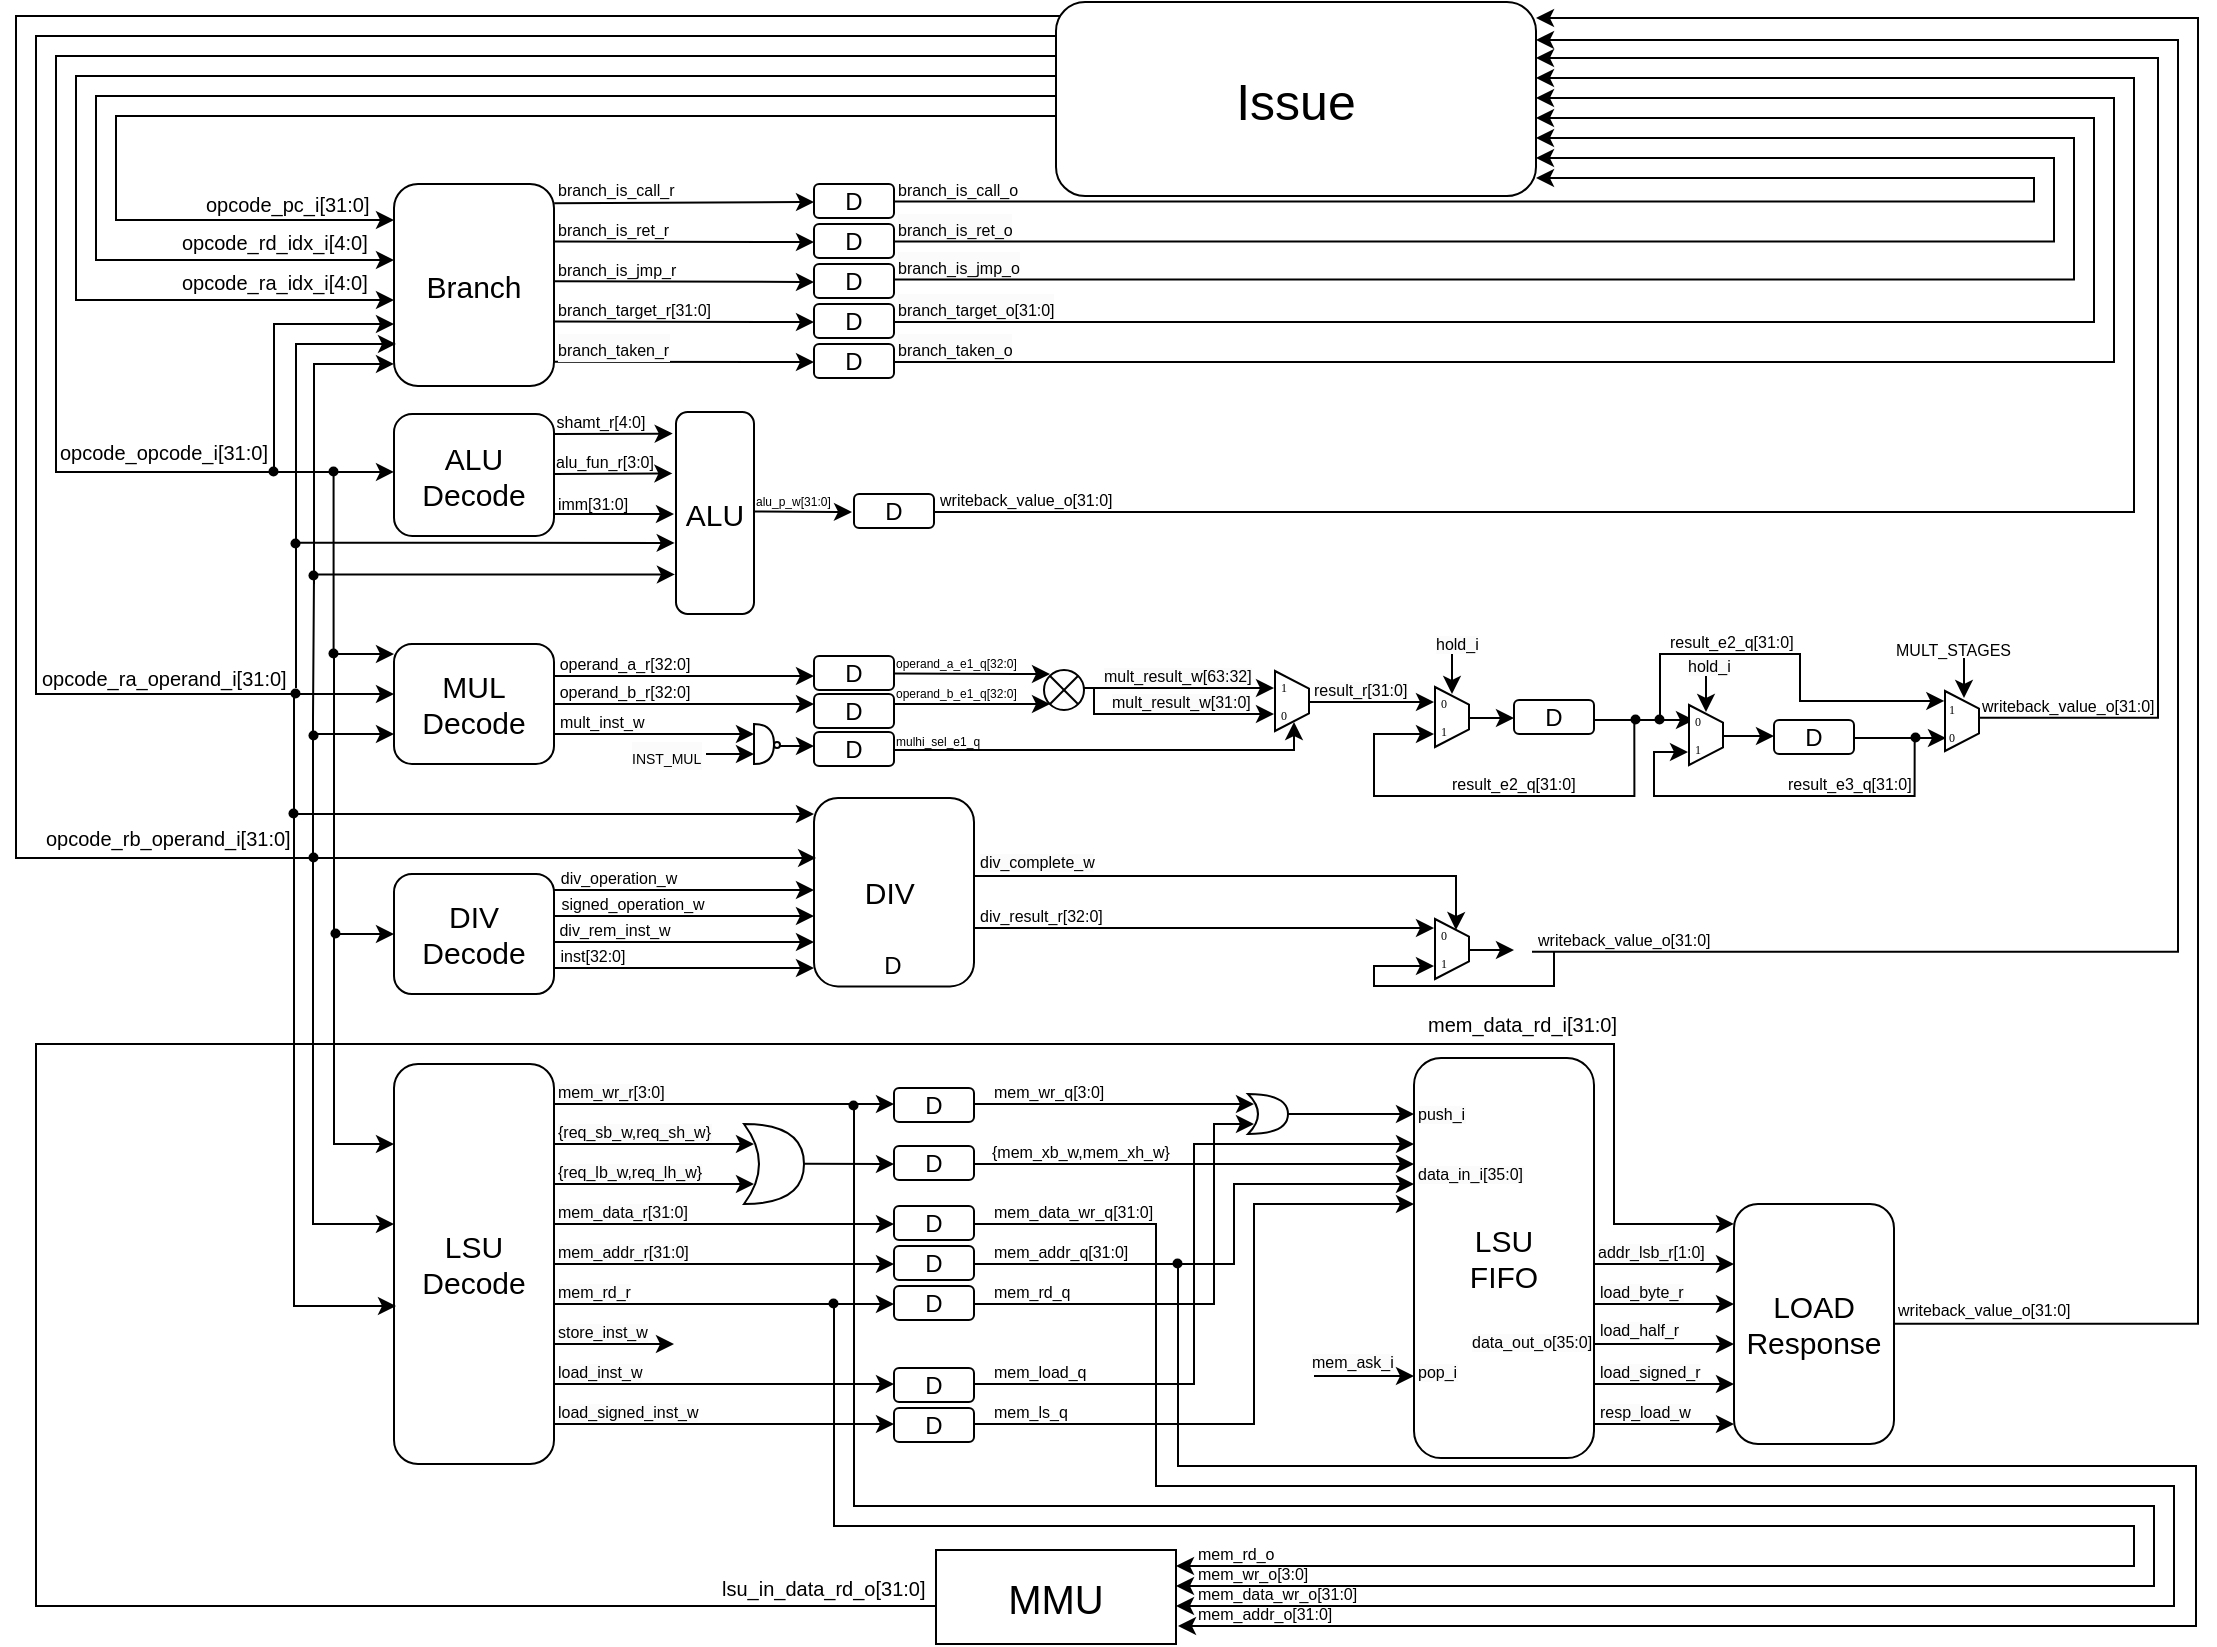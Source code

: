 <mxfile version="21.5.0" type="device">
  <diagram name="第 1 页" id="ritLLQ8AjiHa31bUFr7D">
    <mxGraphModel dx="859" dy="826" grid="1" gridSize="10" guides="0" tooltips="1" connect="1" arrows="1" fold="1" page="1" pageScale="1" pageWidth="1169" pageHeight="827" math="0" shadow="0">
      <root>
        <mxCell id="0" />
        <mxCell id="1" parent="0" />
        <mxCell id="1Q9LCKEvSBst11ffKUaf-49" value="&lt;span style=&quot;color: rgb(0, 0, 0); font-family: Helvetica; font-size: 8px; font-style: normal; font-variant-ligatures: normal; font-variant-caps: normal; font-weight: 400; letter-spacing: normal; orphans: 2; text-align: center; text-indent: 0px; text-transform: none; widows: 2; word-spacing: 0px; -webkit-text-stroke-width: 0px; text-decoration-thickness: initial; text-decoration-style: initial; text-decoration-color: initial; float: none; display: inline !important;&quot;&gt;mem_rd_o&lt;/span&gt;" style="text;whiteSpace=wrap;html=1;" parent="1" vertex="1">
          <mxGeometry x="630" y="764" width="50" as="geometry" />
        </mxCell>
        <mxCell id="1Q9LCKEvSBst11ffKUaf-52" value="&lt;span style=&quot;color: rgb(0, 0, 0); font-family: Helvetica; font-size: 8px; font-style: normal; font-variant-ligatures: normal; font-variant-caps: normal; font-weight: 400; letter-spacing: normal; orphans: 2; text-align: center; text-indent: 0px; text-transform: none; widows: 2; word-spacing: 0px; -webkit-text-stroke-width: 0px; text-decoration-thickness: initial; text-decoration-style: initial; text-decoration-color: initial; float: none; display: inline !important;&quot;&gt;mem_wr_o[3:0]&lt;/span&gt;" style="text;whiteSpace=wrap;html=1;" parent="1" vertex="1">
          <mxGeometry x="630" y="774" width="50" as="geometry" />
        </mxCell>
        <mxCell id="1Q9LCKEvSBst11ffKUaf-40" value="&lt;span style=&quot;color: rgb(0, 0, 0); font-family: Helvetica; font-size: 8px; font-style: normal; font-variant-ligatures: normal; font-variant-caps: normal; font-weight: 400; letter-spacing: normal; orphans: 2; text-align: center; text-indent: 0px; text-transform: none; widows: 2; word-spacing: 0px; -webkit-text-stroke-width: 0px; text-decoration-thickness: initial; text-decoration-style: initial; text-decoration-color: initial; float: none; display: inline !important;&quot;&gt;mem_data_wr_o[31:0]&lt;/span&gt;" style="text;whiteSpace=wrap;html=1;" parent="1" vertex="1">
          <mxGeometry x="630" y="784" width="70" height="10" as="geometry" />
        </mxCell>
        <mxCell id="Wg4XXlyoonWXszrXRrK6-7" value="&lt;span style=&quot;color: rgb(0, 0, 0); font-family: Helvetica; font-size: 8px; font-style: normal; font-variant-ligatures: normal; font-variant-caps: normal; font-weight: 400; letter-spacing: normal; orphans: 2; text-align: center; text-indent: 0px; text-transform: none; widows: 2; word-spacing: 0px; -webkit-text-stroke-width: 0px; background-color: rgb(251, 251, 251); text-decoration-thickness: initial; text-decoration-style: initial; text-decoration-color: initial; float: none; display: inline !important;&quot;&gt;load_inst_w&lt;/span&gt;" style="text;whiteSpace=wrap;html=1;" parent="1" vertex="1">
          <mxGeometry x="310" y="673" width="41" height="14" as="geometry" />
        </mxCell>
        <mxCell id="Wg4XXlyoonWXszrXRrK6-9" value="&lt;span style=&quot;color: rgb(0, 0, 0); font-family: Helvetica; font-size: 8px; font-style: normal; font-variant-ligatures: normal; font-variant-caps: normal; font-weight: 400; letter-spacing: normal; orphans: 2; text-align: center; text-indent: 0px; text-transform: none; widows: 2; word-spacing: 0px; -webkit-text-stroke-width: 0px; background-color: rgb(251, 251, 251); text-decoration-thickness: initial; text-decoration-style: initial; text-decoration-color: initial; float: none; display: inline !important;&quot;&gt;load_signed_inst_w&lt;/span&gt;" style="text;whiteSpace=wrap;html=1;" parent="1" vertex="1">
          <mxGeometry x="310" y="693" width="49" height="11" as="geometry" />
        </mxCell>
        <mxCell id="c_AszAd_nw9M7-Ro6wcL-85" value="" style="shape=trapezoid;perimeter=trapezoidPerimeter;whiteSpace=wrap;html=1;fixedSize=1;rotation=90;size=8.75;" parent="1" vertex="1">
          <mxGeometry x="999" y="354" width="30" height="17" as="geometry" />
        </mxCell>
        <mxCell id="dMtXOD0O_kABDRuxHPhD-1" value="opcode_opcode_i[31:0]" style="text;whiteSpace=wrap;fontSize=10;" parent="1" vertex="1">
          <mxGeometry x="61" y="216" width="90" height="18" as="geometry" />
        </mxCell>
        <mxCell id="dMtXOD0O_kABDRuxHPhD-2" value="opcode_pc_i[31:0]" style="text;whiteSpace=wrap;fontSize=10;" parent="1" vertex="1">
          <mxGeometry x="134" y="92" width="70" height="21" as="geometry" />
        </mxCell>
        <mxCell id="dMtXOD0O_kABDRuxHPhD-3" value="opcode_rd_idx_i[4:0]" style="text;whiteSpace=wrap;fontSize=10;" parent="1" vertex="1">
          <mxGeometry x="122" y="111" width="80" height="19" as="geometry" />
        </mxCell>
        <mxCell id="dMtXOD0O_kABDRuxHPhD-4" value="opcode_ra_idx_i[4:0]" style="text;whiteSpace=wrap;fontSize=10;" parent="1" vertex="1">
          <mxGeometry x="122" y="131" width="80" height="20" as="geometry" />
        </mxCell>
        <mxCell id="dMtXOD0O_kABDRuxHPhD-6" value="opcode_ra_operand_i[31:0]" style="text;whiteSpace=wrap;fontSize=10;" parent="1" vertex="1">
          <mxGeometry x="52" y="329" width="100" height="10" as="geometry" />
        </mxCell>
        <mxCell id="dMtXOD0O_kABDRuxHPhD-7" value="opcode_rb_operand_i[31:0]" style="text;whiteSpace=wrap;fontSize=10;" parent="1" vertex="1">
          <mxGeometry x="54" y="409" width="100" height="20" as="geometry" />
        </mxCell>
        <mxCell id="dMtXOD0O_kABDRuxHPhD-8" value="" style="endArrow=classic;html=1;rounded=0;entryX=0;entryY=0.475;entryDx=0;entryDy=0;entryPerimeter=0;strokeWidth=1;edgeStyle=orthogonalEdgeStyle;" parent="1" target="dMtXOD0O_kABDRuxHPhD-15" edge="1">
          <mxGeometry width="50" height="50" relative="1" as="geometry">
            <mxPoint x="591" y="51" as="sourcePoint" />
            <mxPoint x="190" y="237.988" as="targetPoint" />
            <Array as="points">
              <mxPoint x="591" y="30" />
              <mxPoint x="61" y="30" />
              <mxPoint x="61" y="238" />
            </Array>
          </mxGeometry>
        </mxCell>
        <mxCell id="dMtXOD0O_kABDRuxHPhD-9" value="" style="endArrow=classic;html=1;rounded=0;strokeWidth=1;edgeStyle=orthogonalEdgeStyle;" parent="1" edge="1">
          <mxGeometry width="50" height="50" relative="1" as="geometry">
            <mxPoint x="591" y="81" as="sourcePoint" />
            <mxPoint x="230" y="112" as="targetPoint" />
            <Array as="points">
              <mxPoint x="590" y="81" />
              <mxPoint x="590" y="60" />
              <mxPoint x="91" y="60" />
              <mxPoint x="91" y="112" />
            </Array>
          </mxGeometry>
        </mxCell>
        <mxCell id="dMtXOD0O_kABDRuxHPhD-13" value="" style="endArrow=classic;html=1;rounded=0;strokeWidth=1;entryX=0;entryY=0.417;entryDx=0;entryDy=0;entryPerimeter=0;edgeStyle=orthogonalEdgeStyle;" parent="1" edge="1">
          <mxGeometry width="50" height="50" relative="1" as="geometry">
            <mxPoint x="591" y="41" as="sourcePoint" />
            <mxPoint x="230.0" y="349.02" as="targetPoint" />
            <Array as="points">
              <mxPoint x="591" y="20" />
              <mxPoint x="51" y="20" />
              <mxPoint x="51" y="349" />
            </Array>
          </mxGeometry>
        </mxCell>
        <mxCell id="dMtXOD0O_kABDRuxHPhD-15" value="&lt;font style=&quot;font-size: 15px;&quot;&gt;ALU &lt;br&gt;Decode&lt;/font&gt;" style="rounded=1;whiteSpace=wrap;html=1;" parent="1" vertex="1">
          <mxGeometry x="230" y="209" width="80" height="61" as="geometry" />
        </mxCell>
        <mxCell id="dMtXOD0O_kABDRuxHPhD-16" value="" style="endArrow=classic;html=1;rounded=0;strokeWidth=1;entryX=-0.033;entryY=0.107;entryDx=0;entryDy=0;entryPerimeter=0;" parent="1" edge="1">
          <mxGeometry width="50" height="50" relative="1" as="geometry">
            <mxPoint x="310" y="219" as="sourcePoint" />
            <mxPoint x="369.35" y="218.807" as="targetPoint" />
          </mxGeometry>
        </mxCell>
        <mxCell id="dMtXOD0O_kABDRuxHPhD-17" value="" style="endArrow=classic;html=1;rounded=0;strokeWidth=1;entryX=-0.036;entryY=0.304;entryDx=0;entryDy=0;entryPerimeter=0;" parent="1" edge="1">
          <mxGeometry width="50" height="50" relative="1" as="geometry">
            <mxPoint x="310" y="239" as="sourcePoint" />
            <mxPoint x="369.2" y="238.704" as="targetPoint" />
          </mxGeometry>
        </mxCell>
        <mxCell id="dMtXOD0O_kABDRuxHPhD-18" value="&lt;font style=&quot;font-size: 8px;&quot;&gt;shamt_r[4:0]&lt;/font&gt;" style="text;html=1;align=center;verticalAlign=middle;resizable=0;points=[];autosize=1;strokeColor=none;fillColor=none;" parent="1" vertex="1">
          <mxGeometry x="298" y="197" width="70" height="30" as="geometry" />
        </mxCell>
        <mxCell id="dMtXOD0O_kABDRuxHPhD-19" value="&lt;font style=&quot;font-size: 8px;&quot;&gt;imm[31:0]&lt;/font&gt;" style="text;html=1;align=center;verticalAlign=middle;resizable=0;points=[];autosize=1;strokeColor=none;fillColor=none;" parent="1" vertex="1">
          <mxGeometry x="299" y="238" width="60" height="30" as="geometry" />
        </mxCell>
        <mxCell id="dMtXOD0O_kABDRuxHPhD-37" value="" style="endArrow=classic;html=1;rounded=0;strokeWidth=1;" parent="1" edge="1">
          <mxGeometry width="50" height="50" relative="1" as="geometry">
            <mxPoint x="310" y="259" as="sourcePoint" />
            <mxPoint x="370" y="259" as="targetPoint" />
          </mxGeometry>
        </mxCell>
        <mxCell id="dMtXOD0O_kABDRuxHPhD-38" value="&lt;font style=&quot;font-size: 8px;&quot;&gt;alu_fun_r[3:0]&lt;/font&gt;" style="text;html=1;align=center;verticalAlign=middle;resizable=0;points=[];autosize=1;strokeColor=none;fillColor=none;" parent="1" vertex="1">
          <mxGeometry x="300" y="217" width="70" height="30" as="geometry" />
        </mxCell>
        <mxCell id="dMtXOD0O_kABDRuxHPhD-40" value="" style="shape=ellipse;fillColor=#000000;strokeColor=none;html=1;sketch=0;strokeWidth=0;" parent="1" vertex="1">
          <mxGeometry x="178" y="346.0" width="5" height="5" as="geometry" />
        </mxCell>
        <mxCell id="dMtXOD0O_kABDRuxHPhD-42" value="" style="shape=ellipse;fillColor=#000000;strokeColor=none;html=1;sketch=0;strokeWidth=0;" parent="1" vertex="1">
          <mxGeometry x="187" y="428" width="5" height="5" as="geometry" />
        </mxCell>
        <mxCell id="dMtXOD0O_kABDRuxHPhD-44" value="" style="endArrow=classic;html=1;rounded=0;strokeWidth=1;" parent="1" edge="1">
          <mxGeometry width="50" height="50" relative="1" as="geometry">
            <mxPoint x="410" y="257.7" as="sourcePoint" />
            <mxPoint x="459" y="258" as="targetPoint" />
          </mxGeometry>
        </mxCell>
        <mxCell id="dMtXOD0O_kABDRuxHPhD-45" value="&lt;span style=&quot;color: rgb(0, 0, 0); font-family: Helvetica; font-style: normal; font-variant-ligatures: normal; font-variant-caps: normal; font-weight: 400; letter-spacing: normal; orphans: 2; text-align: center; text-indent: 0px; text-transform: none; widows: 2; word-spacing: 0px; -webkit-text-stroke-width: 0px; text-decoration-thickness: initial; text-decoration-style: initial; text-decoration-color: initial; float: none; display: inline !important;&quot;&gt;&lt;font style=&quot;font-size: 6px;&quot;&gt;alu_p_w[31:0]&lt;/font&gt;&lt;/span&gt;" style="text;whiteSpace=wrap;html=1;" parent="1" vertex="1">
          <mxGeometry x="409" y="237" width="59" height="15" as="geometry" />
        </mxCell>
        <mxCell id="dMtXOD0O_kABDRuxHPhD-52" value="&lt;span style=&quot;color: rgb(0, 0, 0); font-family: Helvetica; font-style: normal; font-variant-ligatures: normal; font-variant-caps: normal; font-weight: 400; letter-spacing: normal; orphans: 2; text-align: center; text-indent: 0px; text-transform: none; widows: 2; word-spacing: 0px; -webkit-text-stroke-width: 0px; text-decoration-thickness: initial; text-decoration-style: initial; text-decoration-color: initial; float: none; display: inline !important;&quot;&gt;&lt;font style=&quot;font-size: 8px;&quot;&gt;writeback_value_o[31:0]&lt;/font&gt;&lt;/span&gt;" style="text;whiteSpace=wrap;html=1;" parent="1" vertex="1">
          <mxGeometry x="501" y="237" width="60" height="10" as="geometry" />
        </mxCell>
        <mxCell id="dMtXOD0O_kABDRuxHPhD-53" value="" style="endArrow=classic;html=1;rounded=0;strokeWidth=1;edgeStyle=orthogonalEdgeStyle;" parent="1" edge="1">
          <mxGeometry width="50" height="50" relative="1" as="geometry">
            <mxPoint x="500" y="258" as="sourcePoint" />
            <mxPoint x="801" y="41" as="targetPoint" />
            <Array as="points">
              <mxPoint x="1100" y="258" />
              <mxPoint x="1100" y="41" />
            </Array>
          </mxGeometry>
        </mxCell>
        <mxCell id="dMtXOD0O_kABDRuxHPhD-54" value="&lt;font style=&quot;font-size: 15px;&quot;&gt;Branch&lt;/font&gt;" style="rounded=1;whiteSpace=wrap;html=1;" parent="1" vertex="1">
          <mxGeometry x="230" y="94" width="80" height="101" as="geometry" />
        </mxCell>
        <mxCell id="dMtXOD0O_kABDRuxHPhD-68" value="" style="shape=ellipse;fillColor=#000000;strokeColor=none;html=1;sketch=0;strokeWidth=0;" parent="1" vertex="1">
          <mxGeometry x="187" y="367" width="5" height="5" as="geometry" />
        </mxCell>
        <mxCell id="dMtXOD0O_kABDRuxHPhD-72" value="" style="shape=ellipse;fillColor=#000000;strokeColor=none;html=1;sketch=0;strokeWidth=0;" parent="1" vertex="1">
          <mxGeometry x="198" y="466" width="5" height="5" as="geometry" />
        </mxCell>
        <mxCell id="dMtXOD0O_kABDRuxHPhD-76" value="" style="endArrow=classic;html=1;rounded=0;edgeStyle=orthogonalEdgeStyle;entryX=-0.033;entryY=0.648;entryDx=0;entryDy=0;entryPerimeter=0;" parent="1" edge="1">
          <mxGeometry width="50" height="50" relative="1" as="geometry">
            <mxPoint x="181" y="346" as="sourcePoint" />
            <mxPoint x="370.35" y="273.448" as="targetPoint" />
            <Array as="points">
              <mxPoint x="181" y="273" />
            </Array>
          </mxGeometry>
        </mxCell>
        <mxCell id="dMtXOD0O_kABDRuxHPhD-77" value="" style="endArrow=classic;html=1;rounded=0;edgeStyle=orthogonalEdgeStyle;exitX=0.5;exitY=0;exitDx=0;exitDy=0;entryX=-0.011;entryY=0.804;entryDx=0;entryDy=0;entryPerimeter=0;" parent="1" source="dMtXOD0O_kABDRuxHPhD-42" edge="1">
          <mxGeometry width="50" height="50" relative="1" as="geometry">
            <mxPoint x="191" y="361" as="sourcePoint" />
            <mxPoint x="370.45" y="289.204" as="targetPoint" />
            <Array as="points">
              <mxPoint x="190" y="361" />
              <mxPoint x="190" y="361" />
              <mxPoint x="190" y="289" />
            </Array>
          </mxGeometry>
        </mxCell>
        <mxCell id="dMtXOD0O_kABDRuxHPhD-83" value="" style="endArrow=classic;html=1;rounded=0;strokeWidth=1;exitX=0.004;exitY=0.167;exitDx=0;exitDy=0;exitPerimeter=0;" parent="1" source="dMtXOD0O_kABDRuxHPhD-87" edge="1">
          <mxGeometry width="50" height="50" relative="1" as="geometry">
            <mxPoint x="311" y="102.7" as="sourcePoint" />
            <mxPoint x="440" y="103" as="targetPoint" />
          </mxGeometry>
        </mxCell>
        <mxCell id="dMtXOD0O_kABDRuxHPhD-84" value="" style="endArrow=classic;html=1;rounded=0;strokeWidth=1;exitX=0.001;exitY=0.072;exitDx=0;exitDy=0;exitPerimeter=0;" parent="1" source="OMnhECGwcD4HT8epF7S8-11" edge="1">
          <mxGeometry width="50" height="50" relative="1" as="geometry">
            <mxPoint x="311" y="122.7" as="sourcePoint" />
            <mxPoint x="440" y="123" as="targetPoint" />
          </mxGeometry>
        </mxCell>
        <mxCell id="dMtXOD0O_kABDRuxHPhD-85" value="" style="endArrow=classic;html=1;rounded=0;strokeWidth=1;exitX=1.002;exitY=0.481;exitDx=0;exitDy=0;exitPerimeter=0;" parent="1" source="dMtXOD0O_kABDRuxHPhD-54" edge="1">
          <mxGeometry width="50" height="50" relative="1" as="geometry">
            <mxPoint x="311" y="142.7" as="sourcePoint" />
            <mxPoint x="440" y="143" as="targetPoint" />
          </mxGeometry>
        </mxCell>
        <mxCell id="dMtXOD0O_kABDRuxHPhD-86" value="&lt;span style=&quot;color: rgb(0, 0, 0); font-family: Helvetica; font-style: normal; font-variant-ligatures: normal; font-variant-caps: normal; font-weight: 400; letter-spacing: normal; orphans: 2; text-align: center; text-indent: 0px; text-transform: none; widows: 2; word-spacing: 0px; -webkit-text-stroke-width: 0px; text-decoration-thickness: initial; text-decoration-style: initial; text-decoration-color: initial; float: none; display: inline !important;&quot;&gt;&lt;font style=&quot;font-size: 8px;&quot;&gt;branch_is_call_r&lt;/font&gt;&lt;/span&gt;" style="text;whiteSpace=wrap;html=1;" parent="1" vertex="1">
          <mxGeometry x="310" y="82" width="30" height="10" as="geometry" />
        </mxCell>
        <mxCell id="dMtXOD0O_kABDRuxHPhD-87" value="&lt;span style=&quot;color: rgb(0, 0, 0); font-family: Helvetica; font-style: normal; font-variant-ligatures: normal; font-variant-caps: normal; font-weight: 400; letter-spacing: normal; orphans: 2; text-align: center; text-indent: 0px; text-transform: none; widows: 2; word-spacing: 0px; -webkit-text-stroke-width: 0px; text-decoration-thickness: initial; text-decoration-style: initial; text-decoration-color: initial; float: none; display: inline !important;&quot;&gt;&lt;font style=&quot;font-size: 8px;&quot;&gt;branch_is_ret_r&lt;/font&gt;&lt;/span&gt;" style="text;whiteSpace=wrap;html=1;" parent="1" vertex="1">
          <mxGeometry x="310" y="102" width="30" height="10" as="geometry" />
        </mxCell>
        <mxCell id="dMtXOD0O_kABDRuxHPhD-90" value="&lt;span style=&quot;color: rgb(0, 0, 0); font-family: Helvetica; font-style: normal; font-variant-ligatures: normal; font-variant-caps: normal; font-weight: 400; letter-spacing: normal; orphans: 2; text-align: center; text-indent: 0px; text-transform: none; widows: 2; word-spacing: 0px; -webkit-text-stroke-width: 0px; text-decoration-thickness: initial; text-decoration-style: initial; text-decoration-color: initial; float: none; display: inline !important;&quot;&gt;&lt;font style=&quot;font-size: 8px;&quot;&gt;branch_target_r[31:0]&lt;/font&gt;&lt;/span&gt;" style="text;whiteSpace=wrap;html=1;" parent="1" vertex="1">
          <mxGeometry x="310" y="141.5" width="40" height="10" as="geometry" />
        </mxCell>
        <mxCell id="dMtXOD0O_kABDRuxHPhD-91" value="" style="endArrow=classic;html=1;rounded=0;strokeWidth=1;" parent="1" edge="1">
          <mxGeometry width="50" height="50" relative="1" as="geometry">
            <mxPoint x="310" y="162.7" as="sourcePoint" />
            <mxPoint x="440" y="163" as="targetPoint" />
          </mxGeometry>
        </mxCell>
        <mxCell id="dMtXOD0O_kABDRuxHPhD-92" value="" style="endArrow=classic;html=1;rounded=0;strokeWidth=1;" parent="1" edge="1">
          <mxGeometry width="50" height="50" relative="1" as="geometry">
            <mxPoint x="310" y="182.85" as="sourcePoint" />
            <mxPoint x="440" y="183" as="targetPoint" />
          </mxGeometry>
        </mxCell>
        <mxCell id="dMtXOD0O_kABDRuxHPhD-93" value="&lt;span style=&quot;color: rgb(0, 0, 0); font-family: Helvetica; font-style: normal; font-variant-ligatures: normal; font-variant-caps: normal; font-weight: 400; letter-spacing: normal; orphans: 2; text-align: center; text-indent: 0px; text-transform: none; widows: 2; word-spacing: 0px; -webkit-text-stroke-width: 0px; background-color: rgb(251, 251, 251); text-decoration-thickness: initial; text-decoration-style: initial; text-decoration-color: initial; float: none; display: inline !important;&quot;&gt;&lt;font style=&quot;font-size: 8px;&quot;&gt;branch_taken_r&lt;/font&gt;&lt;/span&gt;" style="text;whiteSpace=wrap;html=1;" parent="1" vertex="1">
          <mxGeometry x="310" y="161.5" width="40" height="10" as="geometry" />
        </mxCell>
        <mxCell id="dMtXOD0O_kABDRuxHPhD-115" value="" style="group" parent="1" vertex="1" connectable="0">
          <mxGeometry x="460" y="145.003" width="103" height="30" as="geometry" />
        </mxCell>
        <mxCell id="dMtXOD0O_kABDRuxHPhD-124" value="&lt;span style=&quot;color: rgb(0, 0, 0); font-family: Helvetica; font-style: normal; font-variant-ligatures: normal; font-variant-caps: normal; font-weight: 400; letter-spacing: normal; orphans: 2; text-align: center; text-indent: 0px; text-transform: none; widows: 2; word-spacing: 0px; -webkit-text-stroke-width: 0px; background-color: rgb(251, 251, 251); text-decoration-thickness: initial; text-decoration-style: initial; text-decoration-color: initial; float: none; display: inline !important;&quot;&gt;&lt;font style=&quot;font-size: 8px;&quot;&gt;branch_target_o[31:0]&lt;/font&gt;&lt;/span&gt;" style="text;whiteSpace=wrap;html=1;" parent="dMtXOD0O_kABDRuxHPhD-115" vertex="1">
          <mxGeometry x="20" y="-3.003" width="82" height="20" as="geometry" />
        </mxCell>
        <mxCell id="dMtXOD0O_kABDRuxHPhD-118" value="" style="endArrow=classic;html=1;rounded=0;strokeWidth=1;edgeStyle=orthogonalEdgeStyle;" parent="1" edge="1">
          <mxGeometry width="50" height="50" relative="1" as="geometry">
            <mxPoint x="480" y="102.7" as="sourcePoint" />
            <mxPoint x="801" y="91" as="targetPoint" />
            <Array as="points">
              <mxPoint x="1050" y="103" />
              <mxPoint x="1050" y="91" />
            </Array>
          </mxGeometry>
        </mxCell>
        <mxCell id="dMtXOD0O_kABDRuxHPhD-121" value="&lt;span style=&quot;color: rgb(0, 0, 0); font-family: Helvetica; font-style: normal; font-variant-ligatures: normal; font-variant-caps: normal; font-weight: 400; letter-spacing: normal; orphans: 2; text-align: center; text-indent: 0px; text-transform: none; widows: 2; word-spacing: 0px; -webkit-text-stroke-width: 0px; text-decoration-thickness: initial; text-decoration-style: initial; text-decoration-color: initial; float: none; display: inline !important;&quot;&gt;&lt;font style=&quot;font-size: 8px;&quot;&gt;branch_is_call_o&lt;/font&gt;&lt;/span&gt;" style="text;whiteSpace=wrap;html=1;" parent="1" vertex="1">
          <mxGeometry x="480" y="82" width="30" height="10" as="geometry" />
        </mxCell>
        <mxCell id="dMtXOD0O_kABDRuxHPhD-122" value="&lt;span style=&quot;color: rgb(0, 0, 0); font-family: Helvetica; font-style: normal; font-variant-ligatures: normal; font-variant-caps: normal; font-weight: 400; letter-spacing: normal; orphans: 2; text-align: center; text-indent: 0px; text-transform: none; widows: 2; word-spacing: 0px; -webkit-text-stroke-width: 0px; background-color: rgb(251, 251, 251); text-decoration-thickness: initial; text-decoration-style: initial; text-decoration-color: initial; float: none; display: inline !important;&quot;&gt;&lt;font style=&quot;font-size: 8px;&quot;&gt;branch_is_ret_o&lt;/font&gt;&lt;/span&gt;" style="text;whiteSpace=wrap;html=1;" parent="1" vertex="1">
          <mxGeometry x="480" y="102" width="30" height="10" as="geometry" />
        </mxCell>
        <mxCell id="dMtXOD0O_kABDRuxHPhD-123" value="&lt;span style=&quot;color: rgb(0, 0, 0); font-family: Helvetica; font-style: normal; font-variant-ligatures: normal; font-variant-caps: normal; font-weight: 400; letter-spacing: normal; orphans: 2; text-align: center; text-indent: 0px; text-transform: none; widows: 2; word-spacing: 0px; -webkit-text-stroke-width: 0px; background-color: rgb(251, 251, 251); text-decoration-thickness: initial; text-decoration-style: initial; text-decoration-color: initial; float: none; display: inline !important;&quot;&gt;&lt;font style=&quot;font-size: 8px;&quot;&gt;branch_is_jmp_o&lt;/font&gt;&lt;/span&gt;" style="text;whiteSpace=wrap;html=1;" parent="1" vertex="1">
          <mxGeometry x="480" y="121" width="60" height="10" as="geometry" />
        </mxCell>
        <mxCell id="dMtXOD0O_kABDRuxHPhD-127" value="&lt;span style=&quot;color: rgb(0, 0, 0); font-family: Helvetica; font-style: normal; font-variant-ligatures: normal; font-variant-caps: normal; font-weight: 400; letter-spacing: normal; orphans: 2; text-align: center; text-indent: 0px; text-transform: none; widows: 2; word-spacing: 0px; -webkit-text-stroke-width: 0px; background-color: rgb(251, 251, 251); text-decoration-thickness: initial; text-decoration-style: initial; text-decoration-color: initial; float: none; display: inline !important;&quot;&gt;&lt;font style=&quot;font-size: 8px;&quot;&gt;branch_taken_o&lt;/font&gt;&lt;/span&gt;" style="text;whiteSpace=wrap;html=1;" parent="1" vertex="1">
          <mxGeometry x="480" y="161.5" width="40" height="10" as="geometry" />
        </mxCell>
        <mxCell id="c_AszAd_nw9M7-Ro6wcL-3" value="" style="endArrow=classic;html=1;rounded=0;" parent="1" edge="1">
          <mxGeometry width="50" height="50" relative="1" as="geometry">
            <mxPoint x="190" y="369" as="sourcePoint" />
            <mxPoint x="230" y="369" as="targetPoint" />
          </mxGeometry>
        </mxCell>
        <mxCell id="c_AszAd_nw9M7-Ro6wcL-4" value="" style="endArrow=classic;html=1;rounded=0;edgeStyle=orthogonalEdgeStyle;exitX=0.558;exitY=0.173;exitDx=0;exitDy=0;exitPerimeter=0;" parent="1" source="c_AszAd_nw9M7-Ro6wcL-6" edge="1">
          <mxGeometry width="50" height="50" relative="1" as="geometry">
            <mxPoint x="200" y="229" as="sourcePoint" />
            <mxPoint x="230" y="329" as="targetPoint" />
            <Array as="points">
              <mxPoint x="200" y="329" />
            </Array>
          </mxGeometry>
        </mxCell>
        <mxCell id="c_AszAd_nw9M7-Ro6wcL-6" value="" style="shape=ellipse;fillColor=#000000;strokeColor=none;html=1;sketch=0;strokeWidth=0;" parent="1" vertex="1">
          <mxGeometry x="197" y="235.0" width="5" height="5" as="geometry" />
        </mxCell>
        <mxCell id="c_AszAd_nw9M7-Ro6wcL-7" value="" style="endArrow=classic;html=1;rounded=0;strokeWidth=1;exitX=0.111;exitY=0.767;exitDx=0;exitDy=0;exitPerimeter=0;" parent="1" edge="1">
          <mxGeometry width="50" height="50" relative="1" as="geometry">
            <mxPoint x="309.99" y="340.01" as="sourcePoint" />
            <mxPoint x="440" y="340" as="targetPoint" />
          </mxGeometry>
        </mxCell>
        <mxCell id="c_AszAd_nw9M7-Ro6wcL-8" value="operand_a_e1_q[32:0]" style="text;whiteSpace=wrap;fontSize=6;" parent="1" vertex="1">
          <mxGeometry x="479" y="324" width="80" height="20" as="geometry" />
        </mxCell>
        <mxCell id="c_AszAd_nw9M7-Ro6wcL-11" value="" style="endArrow=classic;html=1;rounded=0;strokeWidth=1;edgeStyle=orthogonalEdgeStyle;" parent="1" edge="1">
          <mxGeometry width="50" height="50" relative="1" as="geometry">
            <mxPoint x="310" y="369" as="sourcePoint" />
            <mxPoint x="410" y="369" as="targetPoint" />
          </mxGeometry>
        </mxCell>
        <mxCell id="c_AszAd_nw9M7-Ro6wcL-12" value="mult_inst_w" style="text;whiteSpace=wrap;fontSize=8;" parent="1" vertex="1">
          <mxGeometry x="311" y="352" width="80" height="20" as="geometry" />
        </mxCell>
        <mxCell id="c_AszAd_nw9M7-Ro6wcL-20" value="" style="endArrow=classic;html=1;rounded=0;strokeWidth=1;exitX=0.012;exitY=-0.012;exitDx=0;exitDy=0;exitPerimeter=0;" parent="1" source="c_AszAd_nw9M7-Ro6wcL-23" edge="1">
          <mxGeometry width="50" height="50" relative="1" as="geometry">
            <mxPoint x="478" y="338.85" as="sourcePoint" />
            <mxPoint x="558" y="339" as="targetPoint" />
          </mxGeometry>
        </mxCell>
        <mxCell id="c_AszAd_nw9M7-Ro6wcL-22" value="" style="endArrow=classic;html=1;rounded=0;strokeWidth=1;exitX=0.111;exitY=0.766;exitDx=0;exitDy=0;exitPerimeter=0;" parent="1" edge="1">
          <mxGeometry width="50" height="50" relative="1" as="geometry">
            <mxPoint x="309.99" y="353.98" as="sourcePoint" />
            <mxPoint x="440" y="354" as="targetPoint" />
          </mxGeometry>
        </mxCell>
        <mxCell id="c_AszAd_nw9M7-Ro6wcL-23" value="operand_b_e1_q[32:0]" style="text;whiteSpace=wrap;fontSize=6;" parent="1" vertex="1">
          <mxGeometry x="479" y="339" width="80" height="20" as="geometry" />
        </mxCell>
        <mxCell id="c_AszAd_nw9M7-Ro6wcL-26" value="" style="endArrow=classic;html=1;rounded=0;strokeWidth=1;" parent="1" edge="1">
          <mxGeometry width="50" height="50" relative="1" as="geometry">
            <mxPoint x="480" y="354" as="sourcePoint" />
            <mxPoint x="558" y="354" as="targetPoint" />
          </mxGeometry>
        </mxCell>
        <mxCell id="dMtXOD0O_kABDRuxHPhD-20" value="" style="shape=trapezoid;perimeter=trapezoidPerimeter;whiteSpace=wrap;html=1;fixedSize=1;rotation=90;size=8.75;" parent="1" vertex="1">
          <mxGeometry x="664" y="344" width="30" height="17" as="geometry" />
        </mxCell>
        <mxCell id="dMtXOD0O_kABDRuxHPhD-21" value="&lt;p style=&quot;line-height: 100%;&quot;&gt;&lt;font face=&quot;Times New Roman&quot; style=&quot;font-size: 6px;&quot;&gt;1&lt;br&gt;0&lt;br&gt;&lt;/font&gt;&lt;/p&gt;" style="text;align=center;html=1;verticalAlign=middle;whiteSpace=wrap;rounded=0;" parent="1" vertex="1">
          <mxGeometry x="670.75" y="336" width="8" height="30" as="geometry" />
        </mxCell>
        <mxCell id="c_AszAd_nw9M7-Ro6wcL-29" value="" style="endArrow=classic;html=1;rounded=0;" parent="1" edge="1">
          <mxGeometry width="50" height="50" relative="1" as="geometry">
            <mxPoint x="386" y="379" as="sourcePoint" />
            <mxPoint x="410" y="379" as="targetPoint" />
          </mxGeometry>
        </mxCell>
        <mxCell id="c_AszAd_nw9M7-Ro6wcL-31" value="" style="endArrow=classic;html=1;rounded=0;" parent="1" edge="1">
          <mxGeometry width="50" height="50" relative="1" as="geometry">
            <mxPoint x="423" y="375" as="sourcePoint" />
            <mxPoint x="440" y="375" as="targetPoint" />
          </mxGeometry>
        </mxCell>
        <mxCell id="c_AszAd_nw9M7-Ro6wcL-32" value="" style="shape=or;whiteSpace=wrap;html=1;" parent="1" vertex="1">
          <mxGeometry x="410" y="364" width="10" height="20" as="geometry" />
        </mxCell>
        <mxCell id="c_AszAd_nw9M7-Ro6wcL-33" value="&lt;span style=&quot;color: rgb(0, 0, 0); font-family: Helvetica; font-style: normal; font-variant-ligatures: normal; font-variant-caps: normal; font-weight: 400; letter-spacing: normal; orphans: 2; text-align: left; text-indent: 0px; text-transform: none; widows: 2; word-spacing: 0px; -webkit-text-stroke-width: 0px; background-color: rgb(251, 251, 251); text-decoration-thickness: initial; text-decoration-style: initial; text-decoration-color: initial; float: none; display: inline !important;&quot;&gt;&lt;font style=&quot;font-size: 7px;&quot;&gt;INST_MUL&lt;/font&gt;&lt;/span&gt;" style="text;whiteSpace=wrap;html=1;" parent="1" vertex="1">
          <mxGeometry x="347" y="366" width="40" height="20" as="geometry" />
        </mxCell>
        <mxCell id="c_AszAd_nw9M7-Ro6wcL-34" value="" style="ellipse;whiteSpace=wrap;html=1;aspect=fixed;" parent="1" vertex="1">
          <mxGeometry x="420" y="373" width="3" height="3" as="geometry" />
        </mxCell>
        <mxCell id="c_AszAd_nw9M7-Ro6wcL-40" value="&lt;div style=&quot;text-align: center;&quot;&gt;&lt;span style=&quot;font-size: 6px;&quot;&gt;mulhi_sel_e1_q&lt;/span&gt;&lt;/div&gt;" style="text;whiteSpace=wrap;html=1;" parent="1" vertex="1">
          <mxGeometry x="479" y="357" width="60" height="10" as="geometry" />
        </mxCell>
        <mxCell id="c_AszAd_nw9M7-Ro6wcL-41" value="" style="endArrow=classic;html=1;rounded=0;strokeWidth=1;edgeStyle=orthogonalEdgeStyle;" parent="1" edge="1">
          <mxGeometry width="50" height="50" relative="1" as="geometry">
            <mxPoint x="480" y="377" as="sourcePoint" />
            <mxPoint x="680" y="363" as="targetPoint" />
            <Array as="points">
              <mxPoint x="680" y="377" />
            </Array>
          </mxGeometry>
        </mxCell>
        <mxCell id="c_AszAd_nw9M7-Ro6wcL-44" value="" style="shape=sumEllipse;perimeter=ellipsePerimeter;whiteSpace=wrap;html=1;backgroundOutline=1;" parent="1" vertex="1">
          <mxGeometry x="555" y="337" width="20" height="20" as="geometry" />
        </mxCell>
        <mxCell id="c_AszAd_nw9M7-Ro6wcL-46" value="" style="endArrow=classic;html=1;rounded=0;" parent="1" edge="1">
          <mxGeometry width="50" height="50" relative="1" as="geometry">
            <mxPoint x="575" y="346" as="sourcePoint" />
            <mxPoint x="670" y="346" as="targetPoint" />
          </mxGeometry>
        </mxCell>
        <mxCell id="c_AszAd_nw9M7-Ro6wcL-47" value="&lt;span style=&quot;color: rgb(0, 0, 0); font-family: Helvetica; font-size: 8px; font-style: normal; font-variant-ligatures: normal; font-variant-caps: normal; font-weight: 400; letter-spacing: normal; orphans: 2; text-align: left; text-indent: 0px; text-transform: none; widows: 2; word-spacing: 0px; -webkit-text-stroke-width: 0px; background-color: rgb(251, 251, 251); text-decoration-thickness: initial; text-decoration-style: initial; text-decoration-color: initial; float: none; display: inline !important;&quot;&gt;mult_result_w[63:32]&lt;/span&gt;" style="text;whiteSpace=wrap;html=1;" parent="1" vertex="1">
          <mxGeometry x="583" y="325" width="80" height="40" as="geometry" />
        </mxCell>
        <mxCell id="c_AszAd_nw9M7-Ro6wcL-50" value="&lt;span style=&quot;color: rgb(0, 0, 0); font-family: Helvetica; font-size: 8px; font-style: normal; font-variant-ligatures: normal; font-variant-caps: normal; font-weight: 400; letter-spacing: normal; orphans: 2; text-align: left; text-indent: 0px; text-transform: none; widows: 2; word-spacing: 0px; -webkit-text-stroke-width: 0px; background-color: rgb(251, 251, 251); text-decoration-thickness: initial; text-decoration-style: initial; text-decoration-color: initial; float: none; display: inline !important;&quot;&gt;result_r[31:0]&lt;/span&gt;" style="text;whiteSpace=wrap;html=1;" parent="1" vertex="1">
          <mxGeometry x="688" y="332" width="50" height="20" as="geometry" />
        </mxCell>
        <mxCell id="c_AszAd_nw9M7-Ro6wcL-52" value="" style="endArrow=classic;html=1;rounded=0;edgeStyle=orthogonalEdgeStyle;" parent="1" edge="1">
          <mxGeometry width="50" height="50" relative="1" as="geometry">
            <mxPoint x="610" y="346" as="sourcePoint" />
            <mxPoint x="670" y="359" as="targetPoint" />
            <Array as="points">
              <mxPoint x="580" y="346" />
              <mxPoint x="580" y="359" />
            </Array>
          </mxGeometry>
        </mxCell>
        <mxCell id="c_AszAd_nw9M7-Ro6wcL-53" value="&lt;span style=&quot;color: rgb(0, 0, 0); font-family: Helvetica; font-size: 8px; font-style: normal; font-variant-ligatures: normal; font-variant-caps: normal; font-weight: 400; letter-spacing: normal; orphans: 2; text-align: left; text-indent: 0px; text-transform: none; widows: 2; word-spacing: 0px; -webkit-text-stroke-width: 0px; background-color: rgb(251, 251, 251); text-decoration-thickness: initial; text-decoration-style: initial; text-decoration-color: initial; float: none; display: inline !important;&quot;&gt;mult_result_w[31:0]&lt;/span&gt;" style="text;whiteSpace=wrap;html=1;" parent="1" vertex="1">
          <mxGeometry x="587" y="338" width="46" height="11" as="geometry" />
        </mxCell>
        <mxCell id="c_AszAd_nw9M7-Ro6wcL-54" value="" style="endArrow=classic;html=1;rounded=0;strokeWidth=1;" parent="1" edge="1">
          <mxGeometry width="50" height="50" relative="1" as="geometry">
            <mxPoint x="688" y="353" as="sourcePoint" />
            <mxPoint x="750" y="353" as="targetPoint" />
          </mxGeometry>
        </mxCell>
        <mxCell id="c_AszAd_nw9M7-Ro6wcL-56" value="" style="endArrow=classic;html=1;rounded=0;strokeWidth=1;" parent="1" edge="1">
          <mxGeometry width="50" height="50" relative="1" as="geometry">
            <mxPoint x="830" y="362" as="sourcePoint" />
            <mxPoint x="880" y="362" as="targetPoint" />
          </mxGeometry>
        </mxCell>
        <mxCell id="c_AszAd_nw9M7-Ro6wcL-59" value="&lt;span style=&quot;color: rgb(0, 0, 0); font-family: Helvetica; font-size: 8px; font-style: normal; font-variant-ligatures: normal; font-variant-caps: normal; font-weight: 400; letter-spacing: normal; orphans: 2; text-align: left; text-indent: 0px; text-transform: none; widows: 2; word-spacing: 0px; -webkit-text-stroke-width: 0px; text-decoration-thickness: initial; text-decoration-style: initial; text-decoration-color: initial; float: none; display: inline !important;&quot;&gt;result_e2_q[31:0]&lt;/span&gt;" style="text;whiteSpace=wrap;html=1;" parent="1" vertex="1">
          <mxGeometry x="866" y="308" width="50" height="20" as="geometry" />
        </mxCell>
        <mxCell id="c_AszAd_nw9M7-Ro6wcL-62" value="" style="group" parent="1" vertex="1" connectable="0">
          <mxGeometry x="750.5" y="344" width="17" height="31.5" as="geometry" />
        </mxCell>
        <mxCell id="c_AszAd_nw9M7-Ro6wcL-60" value="" style="shape=trapezoid;perimeter=trapezoidPerimeter;whiteSpace=wrap;html=1;fixedSize=1;rotation=90;size=8.75;" parent="c_AszAd_nw9M7-Ro6wcL-62" vertex="1">
          <mxGeometry x="-6.5" y="8" width="30" height="17" as="geometry" />
        </mxCell>
        <mxCell id="c_AszAd_nw9M7-Ro6wcL-61" value="&lt;p style=&quot;line-height: 100%;&quot;&gt;&lt;font face=&quot;Times New Roman&quot; style=&quot;font-size: 6px;&quot;&gt;0&lt;br&gt;1&lt;/font&gt;&lt;/p&gt;" style="text;align=center;html=1;verticalAlign=middle;whiteSpace=wrap;rounded=0;" parent="c_AszAd_nw9M7-Ro6wcL-62" vertex="1">
          <mxGeometry x="0.25" width="8" height="30" as="geometry" />
        </mxCell>
        <mxCell id="c_AszAd_nw9M7-Ro6wcL-63" value="" style="endArrow=classic;html=1;rounded=1;strokeWidth=1;" parent="1" edge="1">
          <mxGeometry width="50" height="50" relative="1" as="geometry">
            <mxPoint x="759" y="329" as="sourcePoint" />
            <mxPoint x="759" y="349" as="targetPoint" />
          </mxGeometry>
        </mxCell>
        <mxCell id="c_AszAd_nw9M7-Ro6wcL-64" value="&lt;span style=&quot;color: rgb(0, 0, 0); font-family: Helvetica; font-size: 8px; font-style: normal; font-variant-ligatures: normal; font-variant-caps: normal; font-weight: 400; letter-spacing: normal; orphans: 2; text-align: left; text-indent: 0px; text-transform: none; widows: 2; word-spacing: 0px; -webkit-text-stroke-width: 0px; background-color: rgb(251, 251, 251); text-decoration-thickness: initial; text-decoration-style: initial; text-decoration-color: initial; float: none; display: inline !important;&quot;&gt;hold_i&lt;/span&gt;" style="text;whiteSpace=wrap;html=1;" parent="1" vertex="1">
          <mxGeometry x="749" y="309" width="10" height="20" as="geometry" />
        </mxCell>
        <mxCell id="c_AszAd_nw9M7-Ro6wcL-65" value="" style="endArrow=classic;html=1;rounded=0;strokeWidth=1;" parent="1" edge="1">
          <mxGeometry width="50" height="50" relative="1" as="geometry">
            <mxPoint x="768" y="361" as="sourcePoint" />
            <mxPoint x="790" y="361" as="targetPoint" />
          </mxGeometry>
        </mxCell>
        <mxCell id="c_AszAd_nw9M7-Ro6wcL-66" value="" style="endArrow=classic;html=1;rounded=0;edgeStyle=orthogonalEdgeStyle;exitX=0.432;exitY=0.725;exitDx=0;exitDy=0;exitPerimeter=0;" parent="1" source="cr1yek8JIuXBEfepsls9-21" edge="1">
          <mxGeometry width="50" height="50" relative="1" as="geometry">
            <mxPoint x="850" y="370" as="sourcePoint" />
            <mxPoint x="750" y="369" as="targetPoint" />
            <Array as="points">
              <mxPoint x="850" y="400" />
              <mxPoint x="720" y="400" />
              <mxPoint x="720" y="369" />
            </Array>
          </mxGeometry>
        </mxCell>
        <mxCell id="c_AszAd_nw9M7-Ro6wcL-67" value="" style="endArrow=classic;html=1;rounded=0;strokeWidth=1;" parent="1" edge="1">
          <mxGeometry width="50" height="50" relative="1" as="geometry">
            <mxPoint x="960" y="371" as="sourcePoint" />
            <mxPoint x="1006" y="371" as="targetPoint" />
          </mxGeometry>
        </mxCell>
        <mxCell id="c_AszAd_nw9M7-Ro6wcL-69" value="" style="group" parent="1" vertex="1" connectable="0">
          <mxGeometry x="877.5" y="353" width="17" height="31.5" as="geometry" />
        </mxCell>
        <mxCell id="c_AszAd_nw9M7-Ro6wcL-70" value="" style="shape=trapezoid;perimeter=trapezoidPerimeter;whiteSpace=wrap;html=1;fixedSize=1;rotation=90;size=8.75;" parent="c_AszAd_nw9M7-Ro6wcL-69" vertex="1">
          <mxGeometry x="-6.5" y="8" width="30" height="17" as="geometry" />
        </mxCell>
        <mxCell id="c_AszAd_nw9M7-Ro6wcL-71" value="&lt;p style=&quot;line-height: 100%;&quot;&gt;&lt;font face=&quot;Times New Roman&quot; style=&quot;font-size: 6px;&quot;&gt;0&lt;br&gt;1&lt;/font&gt;&lt;/p&gt;" style="text;align=center;html=1;verticalAlign=middle;whiteSpace=wrap;rounded=0;" parent="c_AszAd_nw9M7-Ro6wcL-69" vertex="1">
          <mxGeometry x="0.25" width="8" height="30" as="geometry" />
        </mxCell>
        <mxCell id="c_AszAd_nw9M7-Ro6wcL-72" value="" style="endArrow=classic;html=1;rounded=1;strokeWidth=1;" parent="1" edge="1">
          <mxGeometry width="50" height="50" relative="1" as="geometry">
            <mxPoint x="886" y="338" as="sourcePoint" />
            <mxPoint x="886" y="358" as="targetPoint" />
          </mxGeometry>
        </mxCell>
        <mxCell id="c_AszAd_nw9M7-Ro6wcL-73" value="&lt;span style=&quot;color: rgb(0, 0, 0); font-family: Helvetica; font-size: 8px; font-style: normal; font-variant-ligatures: normal; font-variant-caps: normal; font-weight: 400; letter-spacing: normal; orphans: 2; text-align: left; text-indent: 0px; text-transform: none; widows: 2; word-spacing: 0px; -webkit-text-stroke-width: 0px; background-color: rgb(251, 251, 251); text-decoration-thickness: initial; text-decoration-style: initial; text-decoration-color: initial; float: none; display: inline !important;&quot;&gt;hold_i&lt;/span&gt;" style="text;whiteSpace=wrap;html=1;" parent="1" vertex="1">
          <mxGeometry x="875" y="320" width="10" height="20" as="geometry" />
        </mxCell>
        <mxCell id="c_AszAd_nw9M7-Ro6wcL-74" value="" style="endArrow=classic;html=1;rounded=0;strokeWidth=1;" parent="1" edge="1">
          <mxGeometry width="50" height="50" relative="1" as="geometry">
            <mxPoint x="895" y="370" as="sourcePoint" />
            <mxPoint x="920" y="370" as="targetPoint" />
          </mxGeometry>
        </mxCell>
        <mxCell id="c_AszAd_nw9M7-Ro6wcL-75" value="" style="endArrow=classic;html=1;rounded=0;edgeStyle=orthogonalEdgeStyle;exitX=0.267;exitY=0.658;exitDx=0;exitDy=0;exitPerimeter=0;" parent="1" edge="1">
          <mxGeometry width="50" height="50" relative="1" as="geometry">
            <mxPoint x="990.335" y="371.29" as="sourcePoint" />
            <mxPoint x="877" y="378" as="targetPoint" />
            <Array as="points">
              <mxPoint x="990" y="400" />
              <mxPoint x="860" y="400" />
              <mxPoint x="860" y="378" />
            </Array>
          </mxGeometry>
        </mxCell>
        <mxCell id="c_AszAd_nw9M7-Ro6wcL-79" value="&lt;span style=&quot;color: rgb(0, 0, 0); font-family: Helvetica; font-size: 8px; font-style: normal; font-variant-ligatures: normal; font-variant-caps: normal; font-weight: 400; letter-spacing: normal; orphans: 2; text-align: left; text-indent: 0px; text-transform: none; widows: 2; word-spacing: 0px; -webkit-text-stroke-width: 0px; text-decoration-thickness: initial; text-decoration-style: initial; text-decoration-color: initial; float: none; display: inline !important;&quot;&gt;result_e3_q[31:0]&lt;/span&gt;" style="text;whiteSpace=wrap;html=1;" parent="1" vertex="1">
          <mxGeometry x="925" y="379" width="68" height="20" as="geometry" />
        </mxCell>
        <mxCell id="c_AszAd_nw9M7-Ro6wcL-84" value="&lt;p style=&quot;line-height: 100%;&quot;&gt;&lt;font face=&quot;Times New Roman&quot; style=&quot;font-size: 6px;&quot;&gt;1&lt;br&gt;0&lt;br&gt;&lt;/font&gt;&lt;/p&gt;" style="text;align=center;html=1;verticalAlign=middle;whiteSpace=wrap;rounded=0;" parent="1" vertex="1">
          <mxGeometry x="1005" y="347" width="8" height="30" as="geometry" />
        </mxCell>
        <mxCell id="c_AszAd_nw9M7-Ro6wcL-86" value="" style="endArrow=classic;html=1;rounded=0;edgeStyle=orthogonalEdgeStyle;entryX=0.021;entryY=0.182;entryDx=0;entryDy=0;entryPerimeter=0;" parent="1" target="c_AszAd_nw9M7-Ro6wcL-84" edge="1">
          <mxGeometry width="50" height="50" relative="1" as="geometry">
            <mxPoint x="863" y="362" as="sourcePoint" />
            <mxPoint x="977" y="329" as="targetPoint" />
            <Array as="points">
              <mxPoint x="863" y="329" />
              <mxPoint x="933" y="329" />
              <mxPoint x="933" y="353" />
            </Array>
          </mxGeometry>
        </mxCell>
        <mxCell id="c_AszAd_nw9M7-Ro6wcL-87" value="" style="shape=ellipse;fillColor=#000000;strokeColor=none;html=1;sketch=0;strokeWidth=0;" parent="1" vertex="1">
          <mxGeometry x="860" y="359.0" width="5" height="5" as="geometry" />
        </mxCell>
        <mxCell id="c_AszAd_nw9M7-Ro6wcL-88" value="" style="endArrow=classic;html=1;rounded=1;strokeWidth=1;" parent="1" edge="1">
          <mxGeometry width="50" height="50" relative="1" as="geometry">
            <mxPoint x="1015" y="331" as="sourcePoint" />
            <mxPoint x="1015" y="351" as="targetPoint" />
          </mxGeometry>
        </mxCell>
        <mxCell id="c_AszAd_nw9M7-Ro6wcL-89" value="MULT_STAGES" style="text;whiteSpace=wrap;fontSize=8;" parent="1" vertex="1">
          <mxGeometry x="979" y="316" width="90" height="20" as="geometry" />
        </mxCell>
        <mxCell id="c_AszAd_nw9M7-Ro6wcL-90" value="&lt;span style=&quot;color: rgb(0, 0, 0); font-family: Helvetica; font-style: normal; font-variant-ligatures: normal; font-variant-caps: normal; font-weight: 400; letter-spacing: normal; orphans: 2; text-align: center; text-indent: 0px; text-transform: none; widows: 2; word-spacing: 0px; -webkit-text-stroke-width: 0px; text-decoration-thickness: initial; text-decoration-style: initial; text-decoration-color: initial; float: none; display: inline !important;&quot;&gt;&lt;font style=&quot;font-size: 8px;&quot;&gt;writeback_value_o[31:0]&lt;/font&gt;&lt;/span&gt;" style="text;whiteSpace=wrap;html=1;" parent="1" vertex="1">
          <mxGeometry x="1022" y="340" width="60" height="10" as="geometry" />
        </mxCell>
        <mxCell id="c_AszAd_nw9M7-Ro6wcL-91" value="" style="endArrow=classic;html=1;rounded=0;strokeWidth=1;edgeStyle=orthogonalEdgeStyle;" parent="1" edge="1">
          <mxGeometry width="50" height="50" relative="1" as="geometry">
            <mxPoint x="1022" y="360.85" as="sourcePoint" />
            <mxPoint x="801" y="31" as="targetPoint" />
            <Array as="points">
              <mxPoint x="1112" y="361" />
              <mxPoint x="1112" y="31" />
              <mxPoint x="801" y="31" />
            </Array>
          </mxGeometry>
        </mxCell>
        <mxCell id="c_AszAd_nw9M7-Ro6wcL-92" value="&lt;font style=&quot;font-size: 15px;&quot;&gt;DIV &lt;br&gt;Decode&lt;/font&gt;" style="rounded=1;whiteSpace=wrap;html=1;" parent="1" vertex="1">
          <mxGeometry x="230" y="439" width="80" height="60" as="geometry" />
        </mxCell>
        <mxCell id="c_AszAd_nw9M7-Ro6wcL-95" value="" style="endArrow=classic;html=1;rounded=0;edgeStyle=orthogonalEdgeStyle;" parent="1" edge="1">
          <mxGeometry width="50" height="50" relative="1" as="geometry">
            <mxPoint x="180" y="349" as="sourcePoint" />
            <mxPoint x="440" y="409" as="targetPoint" />
            <Array as="points">
              <mxPoint x="180" y="409" />
            </Array>
          </mxGeometry>
        </mxCell>
        <mxCell id="c_AszAd_nw9M7-Ro6wcL-96" value="" style="endArrow=classic;html=1;rounded=0;edgeStyle=orthogonalEdgeStyle;entryX=0;entryY=0.5;entryDx=0;entryDy=0;" parent="1" target="c_AszAd_nw9M7-Ro6wcL-92" edge="1">
          <mxGeometry width="50" height="50" relative="1" as="geometry">
            <mxPoint x="200" y="329" as="sourcePoint" />
            <mxPoint x="220" y="399" as="targetPoint" />
            <Array as="points">
              <mxPoint x="200" y="469" />
            </Array>
          </mxGeometry>
        </mxCell>
        <mxCell id="c_AszAd_nw9M7-Ro6wcL-97" value="" style="shape=ellipse;fillColor=#000000;strokeColor=none;html=1;sketch=0;strokeWidth=0;" parent="1" vertex="1">
          <mxGeometry x="197" y="326.0" width="5" height="5" as="geometry" />
        </mxCell>
        <mxCell id="c_AszAd_nw9M7-Ro6wcL-98" value="" style="endArrow=classic;html=1;rounded=0;strokeWidth=1;edgeStyle=orthogonalEdgeStyle;" parent="1" edge="1">
          <mxGeometry width="50" height="50" relative="1" as="geometry">
            <mxPoint x="310" y="460" as="sourcePoint" />
            <mxPoint x="440" y="460" as="targetPoint" />
          </mxGeometry>
        </mxCell>
        <mxCell id="c_AszAd_nw9M7-Ro6wcL-99" value="&lt;font style=&quot;font-size: 8px;&quot;&gt;inst[32:0]&lt;/font&gt;" style="text;html=1;align=center;verticalAlign=middle;resizable=0;points=[];autosize=1;strokeColor=none;fillColor=none;" parent="1" vertex="1">
          <mxGeometry x="299" y="464" width="60" height="30" as="geometry" />
        </mxCell>
        <mxCell id="c_AszAd_nw9M7-Ro6wcL-100" value="" style="endArrow=classic;html=1;rounded=0;strokeWidth=1;exitX=-0.008;exitY=0.282;exitDx=0;exitDy=0;exitPerimeter=0;" parent="1" edge="1">
          <mxGeometry width="50" height="50" relative="1" as="geometry">
            <mxPoint x="310" y="486" as="sourcePoint" />
            <mxPoint x="440" y="486" as="targetPoint" />
          </mxGeometry>
        </mxCell>
        <mxCell id="c_AszAd_nw9M7-Ro6wcL-101" value="" style="endArrow=classic;html=1;rounded=0;strokeWidth=1;exitX=-0.008;exitY=0.282;exitDx=0;exitDy=0;exitPerimeter=0;" parent="1" edge="1">
          <mxGeometry width="50" height="50" relative="1" as="geometry">
            <mxPoint x="310" y="473" as="sourcePoint" />
            <mxPoint x="440" y="473" as="targetPoint" />
          </mxGeometry>
        </mxCell>
        <mxCell id="c_AszAd_nw9M7-Ro6wcL-103" value="&lt;font style=&quot;font-size: 8px;&quot;&gt;signed_operation_w&lt;/font&gt;" style="text;html=1;align=center;verticalAlign=middle;resizable=0;points=[];autosize=1;strokeColor=none;fillColor=none;" parent="1" vertex="1">
          <mxGeometry x="299" y="438" width="100" height="30" as="geometry" />
        </mxCell>
        <mxCell id="c_AszAd_nw9M7-Ro6wcL-104" value="" style="endArrow=classic;html=1;rounded=0;strokeWidth=1;exitX=-0.008;exitY=0.282;exitDx=0;exitDy=0;exitPerimeter=0;" parent="1" edge="1">
          <mxGeometry width="50" height="50" relative="1" as="geometry">
            <mxPoint x="310" y="447" as="sourcePoint" />
            <mxPoint x="440" y="447" as="targetPoint" />
          </mxGeometry>
        </mxCell>
        <mxCell id="c_AszAd_nw9M7-Ro6wcL-105" value="&lt;font style=&quot;font-size: 8px;&quot;&gt;div_operation_w&lt;/font&gt;" style="text;html=1;align=center;verticalAlign=middle;resizable=0;points=[];autosize=1;strokeColor=none;fillColor=none;" parent="1" vertex="1">
          <mxGeometry x="302" y="425" width="80" height="30" as="geometry" />
        </mxCell>
        <mxCell id="c_AszAd_nw9M7-Ro6wcL-108" value="" style="group" parent="1" vertex="1" connectable="0">
          <mxGeometry x="440" y="401" width="80" height="100" as="geometry" />
        </mxCell>
        <mxCell id="c_AszAd_nw9M7-Ro6wcL-106" value="&lt;font style=&quot;font-size: 15px;&quot;&gt;DIV&amp;nbsp;&lt;/font&gt;" style="rounded=1;whiteSpace=wrap;html=1;" parent="c_AszAd_nw9M7-Ro6wcL-108" vertex="1">
          <mxGeometry width="80" height="94.203" as="geometry" />
        </mxCell>
        <mxCell id="c_AszAd_nw9M7-Ro6wcL-107" value="D" style="text;html=1;align=center;verticalAlign=middle;resizable=0;points=[];autosize=1;strokeColor=none;fillColor=none;" parent="c_AszAd_nw9M7-Ro6wcL-108" vertex="1">
          <mxGeometry x="24" y="69.024" width="30" height="30" as="geometry" />
        </mxCell>
        <mxCell id="cr1yek8JIuXBEfepsls9-2" value="&lt;font style=&quot;font-size: 15px;&quot;&gt;ALU&lt;/font&gt;" style="rounded=1;whiteSpace=wrap;html=1;" parent="c_AszAd_nw9M7-Ro6wcL-108" vertex="1">
          <mxGeometry x="-69" y="-193" width="39" height="101" as="geometry" />
        </mxCell>
        <mxCell id="cr1yek8JIuXBEfepsls9-3" value="&lt;font style=&quot;font-size: 15px;&quot;&gt;MUL &lt;br&gt;Decode&lt;/font&gt;" style="rounded=1;whiteSpace=wrap;html=1;" parent="c_AszAd_nw9M7-Ro6wcL-108" vertex="1">
          <mxGeometry x="-210" y="-77" width="80" height="60" as="geometry" />
        </mxCell>
        <mxCell id="c_AszAd_nw9M7-Ro6wcL-109" value="" style="endArrow=classic;html=1;rounded=0;strokeWidth=1;exitX=-0.008;exitY=0.282;exitDx=0;exitDy=0;exitPerimeter=0;" parent="1" edge="1">
          <mxGeometry width="50" height="50" relative="1" as="geometry">
            <mxPoint x="520" y="466" as="sourcePoint" />
            <mxPoint x="750" y="466" as="targetPoint" />
          </mxGeometry>
        </mxCell>
        <mxCell id="c_AszAd_nw9M7-Ro6wcL-110" value="" style="endArrow=classic;html=1;rounded=0;strokeWidth=1;exitX=-0.008;exitY=0.282;exitDx=0;exitDy=0;exitPerimeter=0;edgeStyle=orthogonalEdgeStyle;entryX=0.183;entryY=0.384;entryDx=0;entryDy=0;entryPerimeter=0;" parent="1" target="c_AszAd_nw9M7-Ro6wcL-116" edge="1">
          <mxGeometry width="50" height="50" relative="1" as="geometry">
            <mxPoint x="520" y="435" as="sourcePoint" />
            <mxPoint x="760" y="465" as="targetPoint" />
            <Array as="points">
              <mxPoint x="520" y="440" />
              <mxPoint x="761" y="440" />
              <mxPoint x="761" y="465" />
            </Array>
          </mxGeometry>
        </mxCell>
        <mxCell id="c_AszAd_nw9M7-Ro6wcL-111" value="&lt;span style=&quot;color: rgb(0, 0, 0); font-family: Helvetica; font-size: 8px; font-style: normal; font-variant-ligatures: normal; font-variant-caps: normal; font-weight: 400; letter-spacing: normal; orphans: 2; text-align: center; text-indent: 0px; text-transform: none; widows: 2; word-spacing: 0px; -webkit-text-stroke-width: 0px; background-color: rgb(251, 251, 251); text-decoration-thickness: initial; text-decoration-style: initial; text-decoration-color: initial; float: none; display: inline !important;&quot;&gt;div_complete_w&lt;/span&gt;" style="text;whiteSpace=wrap;html=1;" parent="1" vertex="1">
          <mxGeometry x="521" y="418" width="90" height="26" as="geometry" />
        </mxCell>
        <mxCell id="c_AszAd_nw9M7-Ro6wcL-112" value="&lt;span style=&quot;font-size: 8px;&quot;&gt;div_result_r[32:0]&lt;/span&gt;" style="text;whiteSpace=wrap;html=1;" parent="1" vertex="1">
          <mxGeometry x="521" y="445" width="90" height="40" as="geometry" />
        </mxCell>
        <mxCell id="c_AszAd_nw9M7-Ro6wcL-113" value="" style="endArrow=classic;html=1;rounded=0;strokeWidth=1;edgeStyle=orthogonalEdgeStyle;" parent="1" edge="1">
          <mxGeometry width="50" height="50" relative="1" as="geometry">
            <mxPoint x="799" y="477.85" as="sourcePoint" />
            <mxPoint x="801" y="22" as="targetPoint" />
            <Array as="points">
              <mxPoint x="1122" y="478" />
              <mxPoint x="1122" y="22" />
              <mxPoint x="801" y="22" />
            </Array>
          </mxGeometry>
        </mxCell>
        <mxCell id="c_AszAd_nw9M7-Ro6wcL-115" value="" style="group" parent="1" vertex="1" connectable="0">
          <mxGeometry x="750.5" y="460" width="17" height="31.5" as="geometry" />
        </mxCell>
        <mxCell id="c_AszAd_nw9M7-Ro6wcL-116" value="" style="shape=trapezoid;perimeter=trapezoidPerimeter;whiteSpace=wrap;html=1;fixedSize=1;rotation=90;size=8.75;" parent="c_AszAd_nw9M7-Ro6wcL-115" vertex="1">
          <mxGeometry x="-6.5" y="8" width="30" height="17" as="geometry" />
        </mxCell>
        <mxCell id="c_AszAd_nw9M7-Ro6wcL-117" value="&lt;p style=&quot;line-height: 100%;&quot;&gt;&lt;font face=&quot;Times New Roman&quot; style=&quot;font-size: 6px;&quot;&gt;0&lt;br&gt;1&lt;/font&gt;&lt;/p&gt;" style="text;align=center;html=1;verticalAlign=middle;whiteSpace=wrap;rounded=0;" parent="c_AszAd_nw9M7-Ro6wcL-115" vertex="1">
          <mxGeometry x="0.25" width="8" height="30" as="geometry" />
        </mxCell>
        <mxCell id="c_AszAd_nw9M7-Ro6wcL-118" value="" style="endArrow=classic;html=1;rounded=0;strokeWidth=1;" parent="1" edge="1">
          <mxGeometry width="50" height="50" relative="1" as="geometry">
            <mxPoint x="768" y="477" as="sourcePoint" />
            <mxPoint x="790" y="477" as="targetPoint" />
          </mxGeometry>
        </mxCell>
        <mxCell id="c_AszAd_nw9M7-Ro6wcL-119" value="" style="endArrow=classic;html=1;rounded=0;edgeStyle=orthogonalEdgeStyle;" parent="1" edge="1">
          <mxGeometry width="50" height="50" relative="1" as="geometry">
            <mxPoint x="810" y="478" as="sourcePoint" />
            <mxPoint x="750" y="485" as="targetPoint" />
            <Array as="points">
              <mxPoint x="810" y="495" />
              <mxPoint x="720" y="495" />
              <mxPoint x="720" y="485" />
            </Array>
          </mxGeometry>
        </mxCell>
        <mxCell id="c_AszAd_nw9M7-Ro6wcL-121" value="&lt;span style=&quot;color: rgb(0, 0, 0); font-family: Helvetica; font-style: normal; font-variant-ligatures: normal; font-variant-caps: normal; font-weight: 400; letter-spacing: normal; orphans: 2; text-align: center; text-indent: 0px; text-transform: none; widows: 2; word-spacing: 0px; -webkit-text-stroke-width: 0px; text-decoration-thickness: initial; text-decoration-style: initial; text-decoration-color: initial; float: none; display: inline !important;&quot;&gt;&lt;font style=&quot;font-size: 8px;&quot;&gt;writeback_value_o[31:0]&lt;/font&gt;&lt;/span&gt;" style="text;whiteSpace=wrap;html=1;" parent="1" vertex="1">
          <mxGeometry x="800" y="457" width="60" height="10" as="geometry" />
        </mxCell>
        <mxCell id="Wg4XXlyoonWXszrXRrK6-1" value="&lt;font style=&quot;font-size: 15px;&quot;&gt;LSU &lt;br&gt;Decode&lt;/font&gt;" style="rounded=1;whiteSpace=wrap;html=1;" parent="1" vertex="1">
          <mxGeometry x="230" y="534" width="80" height="200" as="geometry" />
        </mxCell>
        <mxCell id="Wg4XXlyoonWXszrXRrK6-2" value="" style="endArrow=classic;html=1;rounded=0;edgeStyle=orthogonalEdgeStyle;" parent="1" edge="1">
          <mxGeometry width="50" height="50" relative="1" as="geometry">
            <mxPoint x="200" y="469" as="sourcePoint" />
            <mxPoint x="230" y="574" as="targetPoint" />
            <Array as="points">
              <mxPoint x="200" y="574" />
            </Array>
          </mxGeometry>
        </mxCell>
        <mxCell id="Wg4XXlyoonWXszrXRrK6-3" value="" style="endArrow=classic;html=1;rounded=0;edgeStyle=orthogonalEdgeStyle;exitX=0.5;exitY=1;exitDx=0;exitDy=0;" parent="1" edge="1">
          <mxGeometry width="50" height="50" relative="1" as="geometry">
            <mxPoint x="189.5" y="381" as="sourcePoint" />
            <mxPoint x="230" y="614" as="targetPoint" />
            <Array as="points">
              <mxPoint x="190" y="614" />
            </Array>
          </mxGeometry>
        </mxCell>
        <mxCell id="Wg4XXlyoonWXszrXRrK6-4" value="" style="endArrow=classic;html=1;rounded=0;edgeStyle=orthogonalEdgeStyle;" parent="1" edge="1">
          <mxGeometry width="50" height="50" relative="1" as="geometry">
            <mxPoint x="180" y="373" as="sourcePoint" />
            <mxPoint x="231" y="655" as="targetPoint" />
            <Array as="points">
              <mxPoint x="180" y="655" />
            </Array>
          </mxGeometry>
        </mxCell>
        <mxCell id="Wg4XXlyoonWXszrXRrK6-5" value="" style="shape=ellipse;fillColor=#000000;strokeColor=none;html=1;sketch=0;strokeWidth=0;" parent="1" vertex="1">
          <mxGeometry x="177" y="406" width="5" height="5" as="geometry" />
        </mxCell>
        <mxCell id="Wg4XXlyoonWXszrXRrK6-6" value="" style="endArrow=classic;html=1;rounded=0;strokeWidth=1;" parent="1" edge="1">
          <mxGeometry width="50" height="50" relative="1" as="geometry">
            <mxPoint x="310" y="694" as="sourcePoint" />
            <mxPoint x="480" y="694" as="targetPoint" />
          </mxGeometry>
        </mxCell>
        <mxCell id="Wg4XXlyoonWXszrXRrK6-8" value="" style="endArrow=classic;html=1;rounded=0;strokeWidth=1;" parent="1" edge="1">
          <mxGeometry width="50" height="50" relative="1" as="geometry">
            <mxPoint x="310" y="714" as="sourcePoint" />
            <mxPoint x="480" y="714" as="targetPoint" />
          </mxGeometry>
        </mxCell>
        <mxCell id="Wg4XXlyoonWXszrXRrK6-10" value="" style="endArrow=classic;html=1;rounded=0;strokeWidth=1;" parent="1" edge="1">
          <mxGeometry width="50" height="50" relative="1" as="geometry">
            <mxPoint x="310" y="674" as="sourcePoint" />
            <mxPoint x="370" y="674" as="targetPoint" />
          </mxGeometry>
        </mxCell>
        <mxCell id="Wg4XXlyoonWXszrXRrK6-11" value="&lt;span style=&quot;color: rgb(0, 0, 0); font-family: Helvetica; font-size: 8px; font-style: normal; font-variant-ligatures: normal; font-variant-caps: normal; font-weight: 400; letter-spacing: normal; orphans: 2; text-align: center; text-indent: 0px; text-transform: none; widows: 2; word-spacing: 0px; -webkit-text-stroke-width: 0px; background-color: rgb(251, 251, 251); text-decoration-thickness: initial; text-decoration-style: initial; text-decoration-color: initial; float: none; display: inline !important;&quot;&gt;store_inst_w&lt;/span&gt;" style="text;whiteSpace=wrap;html=1;" parent="1" vertex="1">
          <mxGeometry x="310" y="653" width="40" height="10" as="geometry" />
        </mxCell>
        <mxCell id="Wg4XXlyoonWXszrXRrK6-12" value="" style="endArrow=classic;html=1;rounded=0;strokeWidth=1;" parent="1" edge="1">
          <mxGeometry width="50" height="50" relative="1" as="geometry">
            <mxPoint x="310" y="594" as="sourcePoint" />
            <mxPoint x="410" y="594" as="targetPoint" />
          </mxGeometry>
        </mxCell>
        <mxCell id="Wg4XXlyoonWXszrXRrK6-13" value="&lt;span style=&quot;color: rgb(0, 0, 0); font-family: Helvetica; font-size: 8px; font-style: normal; font-variant-ligatures: normal; font-variant-caps: normal; font-weight: 400; letter-spacing: normal; orphans: 2; text-align: center; text-indent: 0px; text-transform: none; widows: 2; word-spacing: 0px; -webkit-text-stroke-width: 0px; background-color: rgb(251, 251, 251); text-decoration-thickness: initial; text-decoration-style: initial; text-decoration-color: initial; float: none; display: inline !important;&quot;&gt;{req_lb_w,req_lh_w}&lt;/span&gt;" style="text;whiteSpace=wrap;html=1;" parent="1" vertex="1">
          <mxGeometry x="310" y="573" width="50" as="geometry" />
        </mxCell>
        <mxCell id="Wg4XXlyoonWXszrXRrK6-14" value="" style="endArrow=classic;html=1;rounded=0;strokeWidth=1;" parent="1" edge="1">
          <mxGeometry width="50" height="50" relative="1" as="geometry">
            <mxPoint x="310" y="574" as="sourcePoint" />
            <mxPoint x="410" y="574" as="targetPoint" />
          </mxGeometry>
        </mxCell>
        <mxCell id="Wg4XXlyoonWXszrXRrK6-15" value="&lt;span style=&quot;color: rgb(0, 0, 0); font-family: Helvetica; font-size: 8px; font-style: normal; font-variant-ligatures: normal; font-variant-caps: normal; font-weight: 400; letter-spacing: normal; orphans: 2; text-align: center; text-indent: 0px; text-transform: none; widows: 2; word-spacing: 0px; -webkit-text-stroke-width: 0px; background-color: rgb(251, 251, 251); text-decoration-thickness: initial; text-decoration-style: initial; text-decoration-color: initial; float: none; display: inline !important;&quot;&gt;{req_sb_w,req_sh_w}&lt;/span&gt;" style="text;whiteSpace=wrap;html=1;" parent="1" vertex="1">
          <mxGeometry x="310" y="553" width="50" as="geometry" />
        </mxCell>
        <mxCell id="Wg4XXlyoonWXszrXRrK6-16" value="" style="endArrow=classic;html=1;rounded=0;strokeWidth=1;" parent="1" edge="1">
          <mxGeometry width="50" height="50" relative="1" as="geometry">
            <mxPoint x="310" y="614" as="sourcePoint" />
            <mxPoint x="480" y="614" as="targetPoint" />
          </mxGeometry>
        </mxCell>
        <mxCell id="Wg4XXlyoonWXszrXRrK6-17" value="&lt;span style=&quot;color: rgb(0, 0, 0); font-family: Helvetica; font-size: 8px; font-style: normal; font-variant-ligatures: normal; font-variant-caps: normal; font-weight: 400; letter-spacing: normal; orphans: 2; text-align: center; text-indent: 0px; text-transform: none; widows: 2; word-spacing: 0px; -webkit-text-stroke-width: 0px; background-color: rgb(251, 251, 251); text-decoration-thickness: initial; text-decoration-style: initial; text-decoration-color: initial; float: none; display: inline !important;&quot;&gt;mem_data_r[31:0]&lt;/span&gt;" style="text;whiteSpace=wrap;html=1;" parent="1" vertex="1">
          <mxGeometry x="310" y="593" width="50" as="geometry" />
        </mxCell>
        <mxCell id="Wg4XXlyoonWXszrXRrK6-18" value="" style="endArrow=classic;html=1;rounded=0;strokeWidth=1;" parent="1" edge="1">
          <mxGeometry width="50" height="50" relative="1" as="geometry">
            <mxPoint x="310" y="554" as="sourcePoint" />
            <mxPoint x="480" y="554" as="targetPoint" />
          </mxGeometry>
        </mxCell>
        <mxCell id="Wg4XXlyoonWXszrXRrK6-19" value="&lt;span style=&quot;color: rgb(0, 0, 0); font-family: Helvetica; font-size: 8px; font-style: normal; font-variant-ligatures: normal; font-variant-caps: normal; font-weight: 400; letter-spacing: normal; orphans: 2; text-align: center; text-indent: 0px; text-transform: none; widows: 2; word-spacing: 0px; -webkit-text-stroke-width: 0px; background-color: rgb(251, 251, 251); text-decoration-thickness: initial; text-decoration-style: initial; text-decoration-color: initial; float: none; display: inline !important;&quot;&gt;mem_wr_r[3:0]&lt;/span&gt;" style="text;whiteSpace=wrap;html=1;" parent="1" vertex="1">
          <mxGeometry x="310" y="533" width="50" as="geometry" />
        </mxCell>
        <mxCell id="Wg4XXlyoonWXszrXRrK6-23" value="" style="endArrow=classic;html=1;rounded=0;strokeWidth=1;" parent="1" edge="1">
          <mxGeometry width="50" height="50" relative="1" as="geometry">
            <mxPoint x="310" y="654" as="sourcePoint" />
            <mxPoint x="480" y="654" as="targetPoint" />
          </mxGeometry>
        </mxCell>
        <mxCell id="1Q9LCKEvSBst11ffKUaf-46" value="" style="edgeStyle=orthogonalEdgeStyle;rounded=0;orthogonalLoop=1;jettySize=auto;html=1;" parent="1" source="Wg4XXlyoonWXszrXRrK6-24" target="Wg4XXlyoonWXszrXRrK6-1" edge="1">
          <mxGeometry relative="1" as="geometry" />
        </mxCell>
        <mxCell id="1Q9LCKEvSBst11ffKUaf-47" value="" style="edgeStyle=orthogonalEdgeStyle;rounded=0;orthogonalLoop=1;jettySize=auto;html=1;" parent="1" source="Wg4XXlyoonWXszrXRrK6-24" target="Wg4XXlyoonWXszrXRrK6-1" edge="1">
          <mxGeometry relative="1" as="geometry" />
        </mxCell>
        <mxCell id="1Q9LCKEvSBst11ffKUaf-48" value="" style="edgeStyle=orthogonalEdgeStyle;rounded=0;orthogonalLoop=1;jettySize=auto;html=1;" parent="1" source="Wg4XXlyoonWXszrXRrK6-24" target="Wg4XXlyoonWXszrXRrK6-1" edge="1">
          <mxGeometry relative="1" as="geometry" />
        </mxCell>
        <mxCell id="Wg4XXlyoonWXszrXRrK6-24" value="&lt;span style=&quot;color: rgb(0, 0, 0); font-family: Helvetica; font-size: 8px; font-style: normal; font-variant-ligatures: normal; font-variant-caps: normal; font-weight: 400; letter-spacing: normal; orphans: 2; text-align: center; text-indent: 0px; text-transform: none; widows: 2; word-spacing: 0px; -webkit-text-stroke-width: 0px; background-color: rgb(251, 251, 251); text-decoration-thickness: initial; text-decoration-style: initial; text-decoration-color: initial; float: none; display: inline !important;&quot;&gt;mem_rd_r&lt;/span&gt;" style="text;whiteSpace=wrap;html=1;" parent="1" vertex="1">
          <mxGeometry x="310" y="633" width="50" as="geometry" />
        </mxCell>
        <mxCell id="Wg4XXlyoonWXszrXRrK6-25" value="" style="endArrow=classic;html=1;rounded=0;strokeWidth=1;" parent="1" edge="1">
          <mxGeometry width="50" height="50" relative="1" as="geometry">
            <mxPoint x="310" y="634" as="sourcePoint" />
            <mxPoint x="480" y="634" as="targetPoint" />
          </mxGeometry>
        </mxCell>
        <mxCell id="Wg4XXlyoonWXszrXRrK6-26" value="&lt;span style=&quot;color: rgb(0, 0, 0); font-family: Helvetica; font-size: 8px; font-style: normal; font-variant-ligatures: normal; font-variant-caps: normal; font-weight: 400; letter-spacing: normal; orphans: 2; text-align: center; text-indent: 0px; text-transform: none; widows: 2; word-spacing: 0px; -webkit-text-stroke-width: 0px; background-color: rgb(251, 251, 251); text-decoration-thickness: initial; text-decoration-style: initial; text-decoration-color: initial; float: none; display: inline !important;&quot;&gt;mem_addr_r[31:0]&lt;/span&gt;" style="text;whiteSpace=wrap;html=1;" parent="1" vertex="1">
          <mxGeometry x="310" y="613" width="50" as="geometry" />
        </mxCell>
        <mxCell id="Wg4XXlyoonWXszrXRrK6-40" value="" style="endArrow=classic;html=1;rounded=0;strokeWidth=1;edgeStyle=orthogonalEdgeStyle;" parent="1" edge="1">
          <mxGeometry width="50" height="50" relative="1" as="geometry">
            <mxPoint x="520" y="614" as="sourcePoint" />
            <mxPoint x="621" y="805" as="targetPoint" />
            <Array as="points">
              <mxPoint x="611" y="614" />
              <mxPoint x="611" y="745" />
              <mxPoint x="1120" y="745" />
              <mxPoint x="1120" y="805" />
            </Array>
          </mxGeometry>
        </mxCell>
        <mxCell id="Wg4XXlyoonWXszrXRrK6-41" value="&lt;span style=&quot;color: rgb(0, 0, 0); font-family: Helvetica; font-size: 8px; font-style: normal; font-variant-ligatures: normal; font-variant-caps: normal; font-weight: 400; letter-spacing: normal; orphans: 2; text-align: center; text-indent: 0px; text-transform: none; widows: 2; word-spacing: 0px; -webkit-text-stroke-width: 0px; text-decoration-thickness: initial; text-decoration-style: initial; text-decoration-color: initial; float: none; display: inline !important;&quot;&gt;mem_data_wr_q[31:0]&lt;/span&gt;" style="text;whiteSpace=wrap;html=1;" parent="1" vertex="1">
          <mxGeometry x="528" y="593" width="70" height="10" as="geometry" />
        </mxCell>
        <mxCell id="Wg4XXlyoonWXszrXRrK6-42" value="" style="endArrow=classic;html=1;rounded=0;strokeWidth=1;edgeStyle=orthogonalEdgeStyle;" parent="1" edge="1">
          <mxGeometry width="50" height="50" relative="1" as="geometry">
            <mxPoint x="520" y="634" as="sourcePoint" />
            <mxPoint x="740" y="594" as="targetPoint" />
            <Array as="points">
              <mxPoint x="650" y="634" />
            </Array>
          </mxGeometry>
        </mxCell>
        <mxCell id="Wg4XXlyoonWXszrXRrK6-43" value="&lt;span style=&quot;color: rgb(0, 0, 0); font-family: Helvetica; font-size: 8px; font-style: normal; font-variant-ligatures: normal; font-variant-caps: normal; font-weight: 400; letter-spacing: normal; orphans: 2; text-align: center; text-indent: 0px; text-transform: none; widows: 2; word-spacing: 0px; -webkit-text-stroke-width: 0px; text-decoration-thickness: initial; text-decoration-style: initial; text-decoration-color: initial; float: none; display: inline !important;&quot;&gt;mem_addr_q[31:0]&lt;/span&gt;" style="text;whiteSpace=wrap;html=1;" parent="1" vertex="1">
          <mxGeometry x="528" y="613" width="70" height="10" as="geometry" />
        </mxCell>
        <mxCell id="Wg4XXlyoonWXszrXRrK6-46" value="" style="endArrow=classic;html=1;rounded=0;strokeWidth=1;edgeStyle=orthogonalEdgeStyle;" parent="1" edge="1">
          <mxGeometry width="50" height="50" relative="1" as="geometry">
            <mxPoint x="520" y="654" as="sourcePoint" />
            <mxPoint x="660" y="564" as="targetPoint" />
            <Array as="points">
              <mxPoint x="640" y="654" />
              <mxPoint x="640" y="564" />
            </Array>
          </mxGeometry>
        </mxCell>
        <mxCell id="Wg4XXlyoonWXszrXRrK6-47" value="&lt;span style=&quot;color: rgb(0, 0, 0); font-family: Helvetica; font-size: 8px; font-style: normal; font-variant-ligatures: normal; font-variant-caps: normal; font-weight: 400; letter-spacing: normal; orphans: 2; text-align: center; text-indent: 0px; text-transform: none; widows: 2; word-spacing: 0px; -webkit-text-stroke-width: 0px; text-decoration-thickness: initial; text-decoration-style: initial; text-decoration-color: initial; float: none; display: inline !important;&quot;&gt;mem_rd_q&lt;/span&gt;" style="text;whiteSpace=wrap;html=1;" parent="1" vertex="1">
          <mxGeometry x="528" y="633" width="70" height="10" as="geometry" />
        </mxCell>
        <mxCell id="Wg4XXlyoonWXszrXRrK6-48" value="" style="endArrow=classic;html=1;rounded=0;strokeWidth=1;" parent="1" edge="1">
          <mxGeometry width="50" height="50" relative="1" as="geometry">
            <mxPoint x="520" y="554" as="sourcePoint" />
            <mxPoint x="660" y="554" as="targetPoint" />
          </mxGeometry>
        </mxCell>
        <mxCell id="Wg4XXlyoonWXszrXRrK6-50" value="&lt;span style=&quot;color: rgb(0, 0, 0); font-family: Helvetica; font-size: 8px; font-style: normal; font-variant-ligatures: normal; font-variant-caps: normal; font-weight: 400; letter-spacing: normal; orphans: 2; text-align: center; text-indent: 0px; text-transform: none; widows: 2; word-spacing: 0px; -webkit-text-stroke-width: 0px; text-decoration-thickness: initial; text-decoration-style: initial; text-decoration-color: initial; float: none; display: inline !important;&quot;&gt;mem_wr_q[3:0]&lt;/span&gt;" style="text;whiteSpace=wrap;html=1;" parent="1" vertex="1">
          <mxGeometry x="528" y="533" width="50" as="geometry" />
        </mxCell>
        <mxCell id="Wg4XXlyoonWXszrXRrK6-53" value="" style="endArrow=classic;html=1;rounded=0;strokeWidth=1;edgeStyle=orthogonalEdgeStyle;" parent="1" edge="1">
          <mxGeometry width="50" height="50" relative="1" as="geometry">
            <mxPoint x="520" y="694" as="sourcePoint" />
            <mxPoint x="740" y="574" as="targetPoint" />
            <Array as="points">
              <mxPoint x="630" y="694" />
            </Array>
          </mxGeometry>
        </mxCell>
        <mxCell id="Wg4XXlyoonWXszrXRrK6-54" value="&lt;span style=&quot;color: rgb(0, 0, 0); font-family: Helvetica; font-size: 8px; font-style: normal; font-variant-ligatures: normal; font-variant-caps: normal; font-weight: 400; letter-spacing: normal; orphans: 2; text-align: center; text-indent: 0px; text-transform: none; widows: 2; word-spacing: 0px; -webkit-text-stroke-width: 0px; text-decoration-thickness: initial; text-decoration-style: initial; text-decoration-color: initial; float: none; display: inline !important;&quot;&gt;mem_load_q&lt;/span&gt;" style="text;whiteSpace=wrap;html=1;" parent="1" vertex="1">
          <mxGeometry x="528" y="673" width="50" as="geometry" />
        </mxCell>
        <mxCell id="Wg4XXlyoonWXszrXRrK6-55" value="" style="shape=xor;whiteSpace=wrap;html=1;" parent="1" vertex="1">
          <mxGeometry x="405" y="564" width="30" height="40" as="geometry" />
        </mxCell>
        <mxCell id="Wg4XXlyoonWXszrXRrK6-56" value="" style="endArrow=classic;html=1;rounded=0;strokeWidth=1;exitX=1.009;exitY=0.496;exitDx=0;exitDy=0;exitPerimeter=0;" parent="1" source="Wg4XXlyoonWXszrXRrK6-55" edge="1">
          <mxGeometry width="50" height="50" relative="1" as="geometry">
            <mxPoint x="440" y="584" as="sourcePoint" />
            <mxPoint x="480" y="584" as="targetPoint" />
          </mxGeometry>
        </mxCell>
        <mxCell id="Wg4XXlyoonWXszrXRrK6-59" value="" style="endArrow=classic;html=1;rounded=0;strokeWidth=1;" parent="1" edge="1">
          <mxGeometry width="50" height="50" relative="1" as="geometry">
            <mxPoint x="520" y="584" as="sourcePoint" />
            <mxPoint x="740" y="584" as="targetPoint" />
          </mxGeometry>
        </mxCell>
        <mxCell id="Wg4XXlyoonWXszrXRrK6-60" value="&lt;span style=&quot;color: rgb(0, 0, 0); font-family: Helvetica; font-size: 8px; font-style: normal; font-variant-ligatures: normal; font-variant-caps: normal; font-weight: 400; letter-spacing: normal; orphans: 2; text-align: center; text-indent: 0px; text-transform: none; widows: 2; word-spacing: 0px; -webkit-text-stroke-width: 0px; text-decoration-thickness: initial; text-decoration-style: initial; text-decoration-color: initial; float: none; display: inline !important;&quot;&gt;{mem_xb_w,mem_xh_w}&lt;/span&gt;" style="text;whiteSpace=wrap;html=1;" parent="1" vertex="1">
          <mxGeometry x="527" y="563" width="50" as="geometry" />
        </mxCell>
        <mxCell id="Wg4XXlyoonWXszrXRrK6-63" value="" style="endArrow=classic;html=1;rounded=0;strokeWidth=1;edgeStyle=orthogonalEdgeStyle;" parent="1" edge="1">
          <mxGeometry width="50" height="50" relative="1" as="geometry">
            <mxPoint x="520" y="714" as="sourcePoint" />
            <mxPoint x="740" y="604" as="targetPoint" />
            <Array as="points">
              <mxPoint x="660" y="714" />
            </Array>
          </mxGeometry>
        </mxCell>
        <mxCell id="Wg4XXlyoonWXszrXRrK6-64" value="&lt;span style=&quot;color: rgb(0, 0, 0); font-family: Helvetica; font-size: 8px; font-style: normal; font-variant-ligatures: normal; font-variant-caps: normal; font-weight: 400; letter-spacing: normal; orphans: 2; text-align: center; text-indent: 0px; text-transform: none; widows: 2; word-spacing: 0px; -webkit-text-stroke-width: 0px; text-decoration-thickness: initial; text-decoration-style: initial; text-decoration-color: initial; float: none; display: inline !important;&quot;&gt;mem_ls_q&lt;/span&gt;" style="text;whiteSpace=wrap;html=1;" parent="1" vertex="1">
          <mxGeometry x="528" y="693" width="50" as="geometry" />
        </mxCell>
        <mxCell id="1Q9LCKEvSBst11ffKUaf-1" value="&lt;font style=&quot;font-size: 15px;&quot;&gt;LSU &lt;br&gt;FIFO&lt;/font&gt;" style="rounded=1;whiteSpace=wrap;html=1;" parent="1" vertex="1">
          <mxGeometry x="740" y="531" width="90" height="200" as="geometry" />
        </mxCell>
        <mxCell id="1Q9LCKEvSBst11ffKUaf-2" value="&lt;span style=&quot;color: rgb(0, 0, 0); font-family: Helvetica; font-size: 8px; font-style: normal; font-variant-ligatures: normal; font-variant-caps: normal; font-weight: 400; letter-spacing: normal; orphans: 2; text-align: center; text-indent: 0px; text-transform: none; widows: 2; word-spacing: 0px; -webkit-text-stroke-width: 0px; background-color: rgb(251, 251, 251); text-decoration-thickness: initial; text-decoration-style: initial; text-decoration-color: initial; float: none; display: inline !important;&quot;&gt;data_in_i[35:0]&lt;/span&gt;" style="text;whiteSpace=wrap;html=1;" parent="1" vertex="1">
          <mxGeometry x="740" y="574" width="40" height="6" as="geometry" />
        </mxCell>
        <mxCell id="1Q9LCKEvSBst11ffKUaf-3" value="&lt;span style=&quot;color: rgb(0, 0, 0); font-family: Helvetica; font-size: 8px; font-style: normal; font-variant-ligatures: normal; font-variant-caps: normal; font-weight: 400; letter-spacing: normal; orphans: 2; text-align: center; text-indent: 0px; text-transform: none; widows: 2; word-spacing: 0px; -webkit-text-stroke-width: 0px; background-color: rgb(251, 251, 251); text-decoration-thickness: initial; text-decoration-style: initial; text-decoration-color: initial; float: none; display: inline !important;&quot;&gt;push_i&lt;/span&gt;" style="text;whiteSpace=wrap;html=1;" parent="1" vertex="1">
          <mxGeometry x="740" y="544" width="60" height="20" as="geometry" />
        </mxCell>
        <mxCell id="1Q9LCKEvSBst11ffKUaf-4" value="&lt;span style=&quot;color: rgb(0, 0, 0); font-family: Helvetica; font-size: 8px; font-style: normal; font-variant-ligatures: normal; font-variant-caps: normal; font-weight: 400; letter-spacing: normal; orphans: 2; text-align: center; text-indent: 0px; text-transform: none; widows: 2; word-spacing: 0px; -webkit-text-stroke-width: 0px; background-color: rgb(251, 251, 251); text-decoration-thickness: initial; text-decoration-style: initial; text-decoration-color: initial; float: none; display: inline !important;&quot;&gt;data_out_o[35:0]&lt;/span&gt;" style="text;whiteSpace=wrap;html=1;" parent="1" vertex="1">
          <mxGeometry x="767" y="658" width="20" height="20" as="geometry" />
        </mxCell>
        <mxCell id="1Q9LCKEvSBst11ffKUaf-5" value="" style="shape=xor;whiteSpace=wrap;html=1;" parent="1" vertex="1">
          <mxGeometry x="657" y="549" width="20" height="20" as="geometry" />
        </mxCell>
        <mxCell id="1Q9LCKEvSBst11ffKUaf-7" value="" style="endArrow=classic;html=1;rounded=0;strokeWidth=1;" parent="1" edge="1">
          <mxGeometry width="50" height="50" relative="1" as="geometry">
            <mxPoint x="677" y="559" as="sourcePoint" />
            <mxPoint x="740" y="559" as="targetPoint" />
          </mxGeometry>
        </mxCell>
        <mxCell id="1Q9LCKEvSBst11ffKUaf-9" value="&lt;span style=&quot;color: rgb(0, 0, 0); font-family: Helvetica; font-size: 8px; font-style: normal; font-variant-ligatures: normal; font-variant-caps: normal; font-weight: 400; letter-spacing: normal; orphans: 2; text-align: center; text-indent: 0px; text-transform: none; widows: 2; word-spacing: 0px; -webkit-text-stroke-width: 0px; background-color: rgb(251, 251, 251); text-decoration-thickness: initial; text-decoration-style: initial; text-decoration-color: initial; float: none; display: inline !important;&quot;&gt;pop_i&lt;/span&gt;" style="text;whiteSpace=wrap;html=1;" parent="1" vertex="1">
          <mxGeometry x="740" y="673" width="60" height="20" as="geometry" />
        </mxCell>
        <mxCell id="1Q9LCKEvSBst11ffKUaf-10" value="" style="endArrow=classic;html=1;rounded=0;strokeWidth=1;" parent="1" edge="1">
          <mxGeometry width="50" height="50" relative="1" as="geometry">
            <mxPoint x="690" y="690" as="sourcePoint" />
            <mxPoint x="740" y="690" as="targetPoint" />
          </mxGeometry>
        </mxCell>
        <mxCell id="1Q9LCKEvSBst11ffKUaf-12" value="" style="endArrow=classic;html=1;rounded=0;strokeWidth=1;" parent="1" edge="1">
          <mxGeometry width="50" height="50" relative="1" as="geometry">
            <mxPoint x="830" y="654" as="sourcePoint" />
            <mxPoint x="900" y="654" as="targetPoint" />
          </mxGeometry>
        </mxCell>
        <mxCell id="1Q9LCKEvSBst11ffKUaf-13" value="" style="endArrow=classic;html=1;rounded=0;strokeWidth=1;" parent="1" edge="1">
          <mxGeometry width="50" height="50" relative="1" as="geometry">
            <mxPoint x="830" y="674" as="sourcePoint" />
            <mxPoint x="900" y="674" as="targetPoint" />
          </mxGeometry>
        </mxCell>
        <mxCell id="1Q9LCKEvSBst11ffKUaf-14" value="" style="endArrow=classic;html=1;rounded=0;strokeWidth=1;" parent="1" edge="1">
          <mxGeometry width="50" height="50" relative="1" as="geometry">
            <mxPoint x="830" y="694" as="sourcePoint" />
            <mxPoint x="900" y="694" as="targetPoint" />
          </mxGeometry>
        </mxCell>
        <mxCell id="1Q9LCKEvSBst11ffKUaf-15" value="" style="endArrow=classic;html=1;rounded=0;strokeWidth=1;" parent="1" edge="1">
          <mxGeometry width="50" height="50" relative="1" as="geometry">
            <mxPoint x="830" y="714" as="sourcePoint" />
            <mxPoint x="900" y="714" as="targetPoint" />
          </mxGeometry>
        </mxCell>
        <mxCell id="1Q9LCKEvSBst11ffKUaf-16" value="" style="endArrow=classic;html=1;rounded=0;strokeWidth=1;" parent="1" edge="1">
          <mxGeometry width="50" height="50" relative="1" as="geometry">
            <mxPoint x="830" y="634" as="sourcePoint" />
            <mxPoint x="900" y="634" as="targetPoint" />
          </mxGeometry>
        </mxCell>
        <mxCell id="1Q9LCKEvSBst11ffKUaf-17" value="&lt;span style=&quot;color: rgb(0, 0, 0); font-family: Helvetica; font-size: 8px; font-style: normal; font-variant-ligatures: normal; font-variant-caps: normal; font-weight: 400; letter-spacing: normal; orphans: 2; text-align: center; text-indent: 0px; text-transform: none; widows: 2; word-spacing: 0px; -webkit-text-stroke-width: 0px; background-color: rgb(251, 251, 251); text-decoration-thickness: initial; text-decoration-style: initial; text-decoration-color: initial; float: none; display: inline !important;&quot;&gt;addr_lsb_r[1:0]&lt;/span&gt;" style="text;whiteSpace=wrap;html=1;" parent="1" vertex="1">
          <mxGeometry x="830" y="613" width="70" height="13" as="geometry" />
        </mxCell>
        <mxCell id="1Q9LCKEvSBst11ffKUaf-21" value="&lt;span style=&quot;color: rgb(0, 0, 0); font-family: Helvetica; font-size: 8px; font-style: normal; font-variant-ligatures: normal; font-variant-caps: normal; font-weight: 400; letter-spacing: normal; orphans: 2; text-align: center; text-indent: 0px; text-transform: none; widows: 2; word-spacing: 0px; -webkit-text-stroke-width: 0px; background-color: rgb(251, 251, 251); text-decoration-thickness: initial; text-decoration-style: initial; text-decoration-color: initial; float: none; display: inline !important;&quot;&gt;load_byte_r&lt;/span&gt;" style="text;whiteSpace=wrap;html=1;" parent="1" vertex="1">
          <mxGeometry x="831" y="633" width="70" height="10" as="geometry" />
        </mxCell>
        <mxCell id="1Q9LCKEvSBst11ffKUaf-22" value="&lt;span style=&quot;color: rgb(0, 0, 0); font-family: Helvetica; font-size: 8px; font-style: normal; font-variant-ligatures: normal; font-variant-caps: normal; font-weight: 400; letter-spacing: normal; orphans: 2; text-align: center; text-indent: 0px; text-transform: none; widows: 2; word-spacing: 0px; -webkit-text-stroke-width: 0px; background-color: rgb(251, 251, 251); text-decoration-thickness: initial; text-decoration-style: initial; text-decoration-color: initial; float: none; display: inline !important;&quot;&gt;load_half_r&lt;/span&gt;" style="text;whiteSpace=wrap;html=1;" parent="1" vertex="1">
          <mxGeometry x="831" y="652" width="70" height="10" as="geometry" />
        </mxCell>
        <mxCell id="1Q9LCKEvSBst11ffKUaf-23" value="&lt;span style=&quot;color: rgb(0, 0, 0); font-family: Helvetica; font-size: 8px; font-style: normal; font-variant-ligatures: normal; font-variant-caps: normal; font-weight: 400; letter-spacing: normal; orphans: 2; text-align: center; text-indent: 0px; text-transform: none; widows: 2; word-spacing: 0px; -webkit-text-stroke-width: 0px; background-color: rgb(251, 251, 251); text-decoration-thickness: initial; text-decoration-style: initial; text-decoration-color: initial; float: none; display: inline !important;&quot;&gt;load_signed_r&lt;/span&gt;" style="text;whiteSpace=wrap;html=1;" parent="1" vertex="1">
          <mxGeometry x="831" y="673" width="70" height="10" as="geometry" />
        </mxCell>
        <mxCell id="1Q9LCKEvSBst11ffKUaf-24" value="&lt;span style=&quot;color: rgb(0, 0, 0); font-family: Helvetica; font-size: 8px; font-style: normal; font-variant-ligatures: normal; font-variant-caps: normal; font-weight: 400; letter-spacing: normal; orphans: 2; text-align: center; text-indent: 0px; text-transform: none; widows: 2; word-spacing: 0px; -webkit-text-stroke-width: 0px; background-color: rgb(251, 251, 251); text-decoration-thickness: initial; text-decoration-style: initial; text-decoration-color: initial; float: none; display: inline !important;&quot;&gt;mem_ask_i&lt;/span&gt;" style="text;whiteSpace=wrap;html=1;" parent="1" vertex="1">
          <mxGeometry x="687" y="668" width="70" height="10" as="geometry" />
        </mxCell>
        <mxCell id="1Q9LCKEvSBst11ffKUaf-25" value="&lt;span style=&quot;color: rgb(0, 0, 0); font-family: Helvetica; font-size: 8px; font-style: normal; font-variant-ligatures: normal; font-variant-caps: normal; font-weight: 400; letter-spacing: normal; orphans: 2; text-align: center; text-indent: 0px; text-transform: none; widows: 2; word-spacing: 0px; -webkit-text-stroke-width: 0px; background-color: rgb(251, 251, 251); text-decoration-thickness: initial; text-decoration-style: initial; text-decoration-color: initial; float: none; display: inline !important;&quot;&gt;resp_load_w&lt;/span&gt;" style="text;whiteSpace=wrap;html=1;" parent="1" vertex="1">
          <mxGeometry x="831" y="693" width="50" as="geometry" />
        </mxCell>
        <mxCell id="1Q9LCKEvSBst11ffKUaf-30" value="" style="endArrow=classic;html=1;rounded=0;edgeStyle=orthogonalEdgeStyle;entryX=0;entryY=0.083;entryDx=0;entryDy=0;entryPerimeter=0;exitX=0;exitY=0.5;exitDx=0;exitDy=0;" parent="1" source="1Q9LCKEvSBst11ffKUaf-65" target="1Q9LCKEvSBst11ffKUaf-32" edge="1">
          <mxGeometry width="50" height="50" relative="1" as="geometry">
            <mxPoint x="51" y="865" as="sourcePoint" />
            <mxPoint x="840" y="614" as="targetPoint" />
            <Array as="points">
              <mxPoint x="501" y="805" />
              <mxPoint x="51" y="805" />
              <mxPoint x="51" y="524" />
              <mxPoint x="840" y="524" />
              <mxPoint x="840" y="614" />
            </Array>
          </mxGeometry>
        </mxCell>
        <mxCell id="1Q9LCKEvSBst11ffKUaf-31" value="mem_data_rd_i[31:0]" style="text;whiteSpace=wrap;fontSize=10;" parent="1" vertex="1">
          <mxGeometry x="745" y="502" width="100" height="20" as="geometry" />
        </mxCell>
        <mxCell id="1Q9LCKEvSBst11ffKUaf-32" value="&lt;font style=&quot;font-size: 15px;&quot;&gt;LOAD&lt;br&gt;Response&lt;/font&gt;" style="rounded=1;whiteSpace=wrap;html=1;" parent="1" vertex="1">
          <mxGeometry x="900" y="604" width="80" height="120" as="geometry" />
        </mxCell>
        <mxCell id="1Q9LCKEvSBst11ffKUaf-33" value="&lt;span style=&quot;color: rgb(0, 0, 0); font-family: Helvetica; font-style: normal; font-variant-ligatures: normal; font-variant-caps: normal; font-weight: 400; letter-spacing: normal; orphans: 2; text-align: center; text-indent: 0px; text-transform: none; widows: 2; word-spacing: 0px; -webkit-text-stroke-width: 0px; text-decoration-thickness: initial; text-decoration-style: initial; text-decoration-color: initial; float: none; display: inline !important;&quot;&gt;&lt;font style=&quot;font-size: 8px;&quot;&gt;writeback_value_o[31:0]&lt;/font&gt;&lt;/span&gt;" style="text;whiteSpace=wrap;html=1;" parent="1" vertex="1">
          <mxGeometry x="980" y="642" width="60" height="10" as="geometry" />
        </mxCell>
        <mxCell id="1Q9LCKEvSBst11ffKUaf-34" value="" style="endArrow=classic;html=1;rounded=0;strokeWidth=1;edgeStyle=orthogonalEdgeStyle;" parent="1" edge="1">
          <mxGeometry width="50" height="50" relative="1" as="geometry">
            <mxPoint x="980" y="663.85" as="sourcePoint" />
            <mxPoint x="801" y="11" as="targetPoint" />
            <Array as="points">
              <mxPoint x="1132" y="664" />
              <mxPoint x="1132" y="11" />
            </Array>
          </mxGeometry>
        </mxCell>
        <mxCell id="1Q9LCKEvSBst11ffKUaf-36" value="" style="endArrow=classic;html=1;rounded=0;edgeStyle=orthogonalEdgeStyle;" parent="1" edge="1">
          <mxGeometry width="50" height="50" relative="1" as="geometry">
            <mxPoint x="622" y="633" as="sourcePoint" />
            <mxPoint x="622" y="815" as="targetPoint" />
            <Array as="points">
              <mxPoint x="622" y="735" />
              <mxPoint x="1131" y="735" />
              <mxPoint x="1131" y="815" />
            </Array>
          </mxGeometry>
        </mxCell>
        <mxCell id="1Q9LCKEvSBst11ffKUaf-37" value="" style="shape=ellipse;fillColor=#000000;strokeColor=none;html=1;sketch=0;strokeWidth=0;" parent="1" vertex="1">
          <mxGeometry x="619" y="631" width="5" height="5" as="geometry" />
        </mxCell>
        <mxCell id="1Q9LCKEvSBst11ffKUaf-38" value="&lt;span style=&quot;color: rgb(0, 0, 0); font-family: Helvetica; font-size: 8px; font-style: normal; font-variant-ligatures: normal; font-variant-caps: normal; font-weight: 400; letter-spacing: normal; orphans: 2; text-align: center; text-indent: 0px; text-transform: none; widows: 2; word-spacing: 0px; -webkit-text-stroke-width: 0px; text-decoration-thickness: initial; text-decoration-style: initial; text-decoration-color: initial; float: none; display: inline !important;&quot;&gt;mem_addr_o[31:0]&lt;/span&gt;" style="text;whiteSpace=wrap;html=1;" parent="1" vertex="1">
          <mxGeometry x="630" y="794" width="70" height="10" as="geometry" />
        </mxCell>
        <mxCell id="1Q9LCKEvSBst11ffKUaf-42" value="" style="shape=ellipse;fillColor=#000000;strokeColor=none;html=1;sketch=0;strokeWidth=0;" parent="1" vertex="1">
          <mxGeometry x="457" y="552" width="5" height="5" as="geometry" />
        </mxCell>
        <mxCell id="1Q9LCKEvSBst11ffKUaf-43" value="" style="endArrow=classic;html=1;rounded=0;edgeStyle=orthogonalEdgeStyle;" parent="1" edge="1">
          <mxGeometry width="50" height="50" relative="1" as="geometry">
            <mxPoint x="450" y="655" as="sourcePoint" />
            <mxPoint x="621" y="785" as="targetPoint" />
            <Array as="points">
              <mxPoint x="450" y="765" />
              <mxPoint x="1100" y="765" />
              <mxPoint x="1100" y="785" />
            </Array>
          </mxGeometry>
        </mxCell>
        <mxCell id="1Q9LCKEvSBst11ffKUaf-44" value="" style="endArrow=classic;html=1;rounded=0;edgeStyle=orthogonalEdgeStyle;" parent="1" edge="1">
          <mxGeometry width="50" height="50" relative="1" as="geometry">
            <mxPoint x="460" y="554" as="sourcePoint" />
            <mxPoint x="621" y="795" as="targetPoint" />
            <Array as="points">
              <mxPoint x="460" y="755" />
              <mxPoint x="1110" y="755" />
              <mxPoint x="1110" y="795" />
            </Array>
          </mxGeometry>
        </mxCell>
        <mxCell id="1Q9LCKEvSBst11ffKUaf-45" value="" style="shape=ellipse;fillColor=#000000;strokeColor=none;html=1;sketch=0;strokeWidth=0;" parent="1" vertex="1">
          <mxGeometry x="447" y="651" width="5" height="5" as="geometry" />
        </mxCell>
        <mxCell id="1Q9LCKEvSBst11ffKUaf-55" value="" style="endArrow=classic;html=1;rounded=0;edgeStyle=orthogonalEdgeStyle;entryX=0;entryY=0.891;entryDx=0;entryDy=0;entryPerimeter=0;" parent="1" target="dMtXOD0O_kABDRuxHPhD-54" edge="1">
          <mxGeometry width="50" height="50" relative="1" as="geometry">
            <mxPoint x="190" y="294" as="sourcePoint" />
            <mxPoint x="190" y="184" as="targetPoint" />
            <Array as="points">
              <mxPoint x="190" y="184" />
            </Array>
          </mxGeometry>
        </mxCell>
        <mxCell id="1Q9LCKEvSBst11ffKUaf-56" value="" style="shape=ellipse;fillColor=#000000;strokeColor=none;html=1;sketch=0;strokeWidth=0;" parent="1" vertex="1">
          <mxGeometry x="187" y="287.0" width="5" height="5" as="geometry" />
        </mxCell>
        <mxCell id="1Q9LCKEvSBst11ffKUaf-57" value="" style="shape=ellipse;fillColor=#000000;strokeColor=none;html=1;sketch=0;strokeWidth=0;" parent="1" vertex="1">
          <mxGeometry x="178" y="271.0" width="5" height="5" as="geometry" />
        </mxCell>
        <mxCell id="1Q9LCKEvSBst11ffKUaf-58" value="" style="endArrow=classic;html=1;rounded=0;edgeStyle=orthogonalEdgeStyle;entryX=0;entryY=0.792;entryDx=0;entryDy=0;entryPerimeter=0;" parent="1" edge="1">
          <mxGeometry width="50" height="50" relative="1" as="geometry">
            <mxPoint x="181" y="274" as="sourcePoint" />
            <mxPoint x="231" y="173.992" as="targetPoint" />
            <Array as="points">
              <mxPoint x="181" y="174" />
            </Array>
          </mxGeometry>
        </mxCell>
        <mxCell id="1Q9LCKEvSBst11ffKUaf-59" value="" style="endArrow=classic;html=1;rounded=0;edgeStyle=orthogonalEdgeStyle;entryX=0;entryY=0.693;entryDx=0;entryDy=0;entryPerimeter=0;" parent="1" target="dMtXOD0O_kABDRuxHPhD-54" edge="1">
          <mxGeometry width="50" height="50" relative="1" as="geometry">
            <mxPoint x="170" y="238.01" as="sourcePoint" />
            <mxPoint x="220" y="158.002" as="targetPoint" />
            <Array as="points">
              <mxPoint x="170" y="164" />
            </Array>
          </mxGeometry>
        </mxCell>
        <mxCell id="1Q9LCKEvSBst11ffKUaf-60" value="" style="shape=ellipse;fillColor=#000000;strokeColor=none;html=1;sketch=0;strokeWidth=0;" parent="1" vertex="1">
          <mxGeometry x="167" y="235.0" width="5" height="5" as="geometry" />
        </mxCell>
        <mxCell id="1Q9LCKEvSBst11ffKUaf-65" value="&lt;font style=&quot;font-size: 20px;&quot;&gt;MMU&lt;/font&gt;" style="rounded=0;whiteSpace=wrap;html=1;" parent="1" vertex="1">
          <mxGeometry x="501" y="777" width="120" height="47" as="geometry" />
        </mxCell>
        <mxCell id="1Q9LCKEvSBst11ffKUaf-66" value="" style="endArrow=classic;html=1;rounded=0;strokeWidth=1;edgeStyle=orthogonalEdgeStyle;" parent="1" edge="1">
          <mxGeometry width="50" height="50" relative="1" as="geometry">
            <mxPoint x="581" y="71" as="sourcePoint" />
            <mxPoint x="230" y="132" as="targetPoint" />
            <Array as="points">
              <mxPoint x="591" y="71" />
              <mxPoint x="591" y="50" />
              <mxPoint x="81" y="50" />
              <mxPoint x="81" y="132" />
            </Array>
          </mxGeometry>
        </mxCell>
        <mxCell id="1Q9LCKEvSBst11ffKUaf-67" value="" style="endArrow=classic;html=1;rounded=0;strokeWidth=1;edgeStyle=orthogonalEdgeStyle;" parent="1" edge="1">
          <mxGeometry width="50" height="50" relative="1" as="geometry">
            <mxPoint x="591" y="61" as="sourcePoint" />
            <mxPoint x="230" y="152" as="targetPoint" />
            <Array as="points">
              <mxPoint x="591" y="40" />
              <mxPoint x="71" y="40" />
              <mxPoint x="71" y="152" />
            </Array>
          </mxGeometry>
        </mxCell>
        <mxCell id="1Q9LCKEvSBst11ffKUaf-68" value="" style="endArrow=classic;html=1;rounded=0;strokeWidth=1;edgeStyle=orthogonalEdgeStyle;entryX=0.013;entryY=0.318;entryDx=0;entryDy=0;entryPerimeter=0;" parent="1" target="c_AszAd_nw9M7-Ro6wcL-106" edge="1">
          <mxGeometry width="50" height="50" relative="1" as="geometry">
            <mxPoint x="591" y="31" as="sourcePoint" />
            <mxPoint x="431" y="431" as="targetPoint" />
            <Array as="points">
              <mxPoint x="581" y="31" />
              <mxPoint x="581" y="10" />
              <mxPoint x="41" y="10" />
              <mxPoint x="41" y="431" />
            </Array>
          </mxGeometry>
        </mxCell>
        <mxCell id="1Q9LCKEvSBst11ffKUaf-69" value="" style="endArrow=classic;html=1;rounded=0;strokeWidth=1;edgeStyle=orthogonalEdgeStyle;" parent="1" edge="1">
          <mxGeometry width="50" height="50" relative="1" as="geometry">
            <mxPoint x="480" y="122.7" as="sourcePoint" />
            <mxPoint x="801" y="81" as="targetPoint" />
            <Array as="points">
              <mxPoint x="1060" y="123" />
              <mxPoint x="1060" y="81" />
            </Array>
          </mxGeometry>
        </mxCell>
        <mxCell id="1Q9LCKEvSBst11ffKUaf-70" value="" style="endArrow=classic;html=1;rounded=0;strokeWidth=1;edgeStyle=orthogonalEdgeStyle;" parent="1" edge="1">
          <mxGeometry width="50" height="50" relative="1" as="geometry">
            <mxPoint x="480" y="141.7" as="sourcePoint" />
            <mxPoint x="801" y="71" as="targetPoint" />
            <Array as="points">
              <mxPoint x="1070" y="142" />
              <mxPoint x="1070" y="71" />
            </Array>
          </mxGeometry>
        </mxCell>
        <mxCell id="1Q9LCKEvSBst11ffKUaf-71" value="" style="endArrow=classic;html=1;rounded=0;strokeWidth=1;edgeStyle=orthogonalEdgeStyle;" parent="1" edge="1">
          <mxGeometry width="50" height="50" relative="1" as="geometry">
            <mxPoint x="480" y="163" as="sourcePoint" />
            <mxPoint x="801" y="61" as="targetPoint" />
            <Array as="points">
              <mxPoint x="1080" y="163" />
              <mxPoint x="1080" y="61" />
            </Array>
          </mxGeometry>
        </mxCell>
        <mxCell id="1Q9LCKEvSBst11ffKUaf-72" value="" style="endArrow=classic;html=1;rounded=0;strokeWidth=1;edgeStyle=orthogonalEdgeStyle;" parent="1" edge="1">
          <mxGeometry width="50" height="50" relative="1" as="geometry">
            <mxPoint x="480" y="183" as="sourcePoint" />
            <mxPoint x="801" y="51" as="targetPoint" />
            <Array as="points">
              <mxPoint x="480" y="183" />
              <mxPoint x="1090" y="183" />
              <mxPoint x="1090" y="51" />
            </Array>
          </mxGeometry>
        </mxCell>
        <mxCell id="OMnhECGwcD4HT8epF7S8-5" value="&lt;font style=&quot;font-size: 8px;&quot;&gt;operand_b_r[32:0]&lt;/font&gt;" style="text;html=1;align=center;verticalAlign=middle;resizable=0;points=[];autosize=1;strokeColor=none;fillColor=none;" parent="1" vertex="1">
          <mxGeometry x="300" y="332" width="90" height="30" as="geometry" />
        </mxCell>
        <mxCell id="OMnhECGwcD4HT8epF7S8-6" value="&lt;font style=&quot;font-size: 8px;&quot;&gt;operand_a_r[32:0]&lt;/font&gt;" style="text;html=1;align=center;verticalAlign=middle;resizable=0;points=[];autosize=1;strokeColor=none;fillColor=none;" parent="1" vertex="1">
          <mxGeometry x="300" y="318" width="90" height="30" as="geometry" />
        </mxCell>
        <mxCell id="OMnhECGwcD4HT8epF7S8-9" value="&lt;font style=&quot;font-size: 8px;&quot;&gt;div_rem_inst_w&lt;/font&gt;" style="text;html=1;align=center;verticalAlign=middle;resizable=0;points=[];autosize=1;strokeColor=none;fillColor=none;" parent="1" vertex="1">
          <mxGeometry x="300" y="451" width="80" height="30" as="geometry" />
        </mxCell>
        <mxCell id="OMnhECGwcD4HT8epF7S8-11" value="&lt;span style=&quot;color: rgb(0, 0, 0); font-family: Helvetica; font-style: normal; font-variant-ligatures: normal; font-variant-caps: normal; font-weight: 400; letter-spacing: normal; orphans: 2; text-align: center; text-indent: 0px; text-transform: none; widows: 2; word-spacing: 0px; -webkit-text-stroke-width: 0px; text-decoration-thickness: initial; text-decoration-style: initial; text-decoration-color: initial; float: none; display: inline !important;&quot;&gt;&lt;font style=&quot;font-size: 8px;&quot;&gt;branch_is_jmp_r&lt;/font&gt;&lt;/span&gt;" style="text;whiteSpace=wrap;html=1;" parent="1" vertex="1">
          <mxGeometry x="310" y="122" width="50" height="10" as="geometry" />
        </mxCell>
        <mxCell id="UMMzW7Fb4Soxe8Ajp6Zn-1" value="lsu_in_data_rd_o[31:0]" style="text;whiteSpace=wrap;fontSize=10;" parent="1" vertex="1">
          <mxGeometry x="392" y="784" width="100" height="20" as="geometry" />
        </mxCell>
        <mxCell id="cr1yek8JIuXBEfepsls9-4" value="D" style="rounded=1;whiteSpace=wrap;html=1;" parent="1" vertex="1">
          <mxGeometry x="440" y="114" width="40" height="17" as="geometry" />
        </mxCell>
        <mxCell id="cr1yek8JIuXBEfepsls9-5" value="D" style="rounded=1;whiteSpace=wrap;html=1;" parent="1" vertex="1">
          <mxGeometry x="440" y="134" width="40" height="17" as="geometry" />
        </mxCell>
        <mxCell id="cr1yek8JIuXBEfepsls9-6" value="D" style="rounded=1;whiteSpace=wrap;html=1;" parent="1" vertex="1">
          <mxGeometry x="440" y="154" width="40" height="17" as="geometry" />
        </mxCell>
        <mxCell id="cr1yek8JIuXBEfepsls9-7" value="D" style="rounded=1;whiteSpace=wrap;html=1;" parent="1" vertex="1">
          <mxGeometry x="440" y="174" width="40" height="17" as="geometry" />
        </mxCell>
        <mxCell id="cr1yek8JIuXBEfepsls9-8" value="D" style="rounded=1;whiteSpace=wrap;html=1;" parent="1" vertex="1">
          <mxGeometry x="440" y="94" width="40" height="17" as="geometry" />
        </mxCell>
        <mxCell id="cr1yek8JIuXBEfepsls9-9" value="D" style="rounded=1;whiteSpace=wrap;html=1;" parent="1" vertex="1">
          <mxGeometry x="460" y="249" width="40" height="17" as="geometry" />
        </mxCell>
        <mxCell id="cr1yek8JIuXBEfepsls9-11" value="D" style="rounded=1;whiteSpace=wrap;html=1;" parent="1" vertex="1">
          <mxGeometry x="440" y="330" width="40" height="17" as="geometry" />
        </mxCell>
        <mxCell id="cr1yek8JIuXBEfepsls9-12" value="D" style="rounded=1;whiteSpace=wrap;html=1;" parent="1" vertex="1">
          <mxGeometry x="440" y="349" width="40" height="17" as="geometry" />
        </mxCell>
        <mxCell id="cr1yek8JIuXBEfepsls9-13" value="D" style="rounded=1;whiteSpace=wrap;html=1;" parent="1" vertex="1">
          <mxGeometry x="440" y="368" width="40" height="17" as="geometry" />
        </mxCell>
        <mxCell id="cr1yek8JIuXBEfepsls9-14" value="D" style="rounded=1;whiteSpace=wrap;html=1;" parent="1" vertex="1">
          <mxGeometry x="480" y="546" width="40" height="17" as="geometry" />
        </mxCell>
        <mxCell id="cr1yek8JIuXBEfepsls9-15" value="D" style="rounded=1;whiteSpace=wrap;html=1;" parent="1" vertex="1">
          <mxGeometry x="480" y="575" width="40" height="17" as="geometry" />
        </mxCell>
        <mxCell id="cr1yek8JIuXBEfepsls9-16" value="D" style="rounded=1;whiteSpace=wrap;html=1;" parent="1" vertex="1">
          <mxGeometry x="480" y="605" width="40" height="17" as="geometry" />
        </mxCell>
        <mxCell id="cr1yek8JIuXBEfepsls9-17" value="D" style="rounded=1;whiteSpace=wrap;html=1;" parent="1" vertex="1">
          <mxGeometry x="480" y="625" width="40" height="17" as="geometry" />
        </mxCell>
        <mxCell id="cr1yek8JIuXBEfepsls9-18" value="D" style="rounded=1;whiteSpace=wrap;html=1;" parent="1" vertex="1">
          <mxGeometry x="480" y="645" width="40" height="17" as="geometry" />
        </mxCell>
        <mxCell id="cr1yek8JIuXBEfepsls9-19" value="D" style="rounded=1;whiteSpace=wrap;html=1;" parent="1" vertex="1">
          <mxGeometry x="480" y="686" width="40" height="17" as="geometry" />
        </mxCell>
        <mxCell id="cr1yek8JIuXBEfepsls9-20" value="D" style="rounded=1;whiteSpace=wrap;html=1;" parent="1" vertex="1">
          <mxGeometry x="480" y="706" width="40" height="17" as="geometry" />
        </mxCell>
        <mxCell id="cr1yek8JIuXBEfepsls9-21" value="" style="shape=ellipse;fillColor=#000000;strokeColor=none;html=1;sketch=0;strokeWidth=0;" parent="1" vertex="1">
          <mxGeometry x="848" y="359.0" width="5" height="5" as="geometry" />
        </mxCell>
        <mxCell id="cr1yek8JIuXBEfepsls9-22" value="D" style="rounded=1;whiteSpace=wrap;html=1;" parent="1" vertex="1">
          <mxGeometry x="790" y="352" width="40" height="17" as="geometry" />
        </mxCell>
        <mxCell id="cr1yek8JIuXBEfepsls9-25" value="" style="shape=ellipse;fillColor=#000000;strokeColor=none;html=1;sketch=0;strokeWidth=0;" parent="1" vertex="1">
          <mxGeometry x="988" y="368" width="5" height="5" as="geometry" />
        </mxCell>
        <mxCell id="cr1yek8JIuXBEfepsls9-27" value="D" style="rounded=1;whiteSpace=wrap;html=1;" parent="1" vertex="1">
          <mxGeometry x="920" y="362" width="40" height="17" as="geometry" />
        </mxCell>
        <mxCell id="cr1yek8JIuXBEfepsls9-29" value="&lt;span style=&quot;color: rgb(0, 0, 0); font-family: Helvetica; font-size: 8px; font-style: normal; font-variant-ligatures: normal; font-variant-caps: normal; font-weight: 400; letter-spacing: normal; orphans: 2; text-align: left; text-indent: 0px; text-transform: none; widows: 2; word-spacing: 0px; -webkit-text-stroke-width: 0px; text-decoration-thickness: initial; text-decoration-style: initial; text-decoration-color: initial; float: none; display: inline !important;&quot;&gt;result_e2_q[31:0]&lt;/span&gt;" style="text;whiteSpace=wrap;html=1;" parent="1" vertex="1">
          <mxGeometry x="757" y="379" width="50" height="20" as="geometry" />
        </mxCell>
        <mxCell id="cr1yek8JIuXBEfepsls9-33" value="&lt;font style=&quot;font-size: 25px;&quot;&gt;Issue&lt;/font&gt;" style="rounded=1;whiteSpace=wrap;html=1;" parent="1" vertex="1">
          <mxGeometry x="561" y="3" width="240" height="97" as="geometry" />
        </mxCell>
      </root>
    </mxGraphModel>
  </diagram>
</mxfile>
